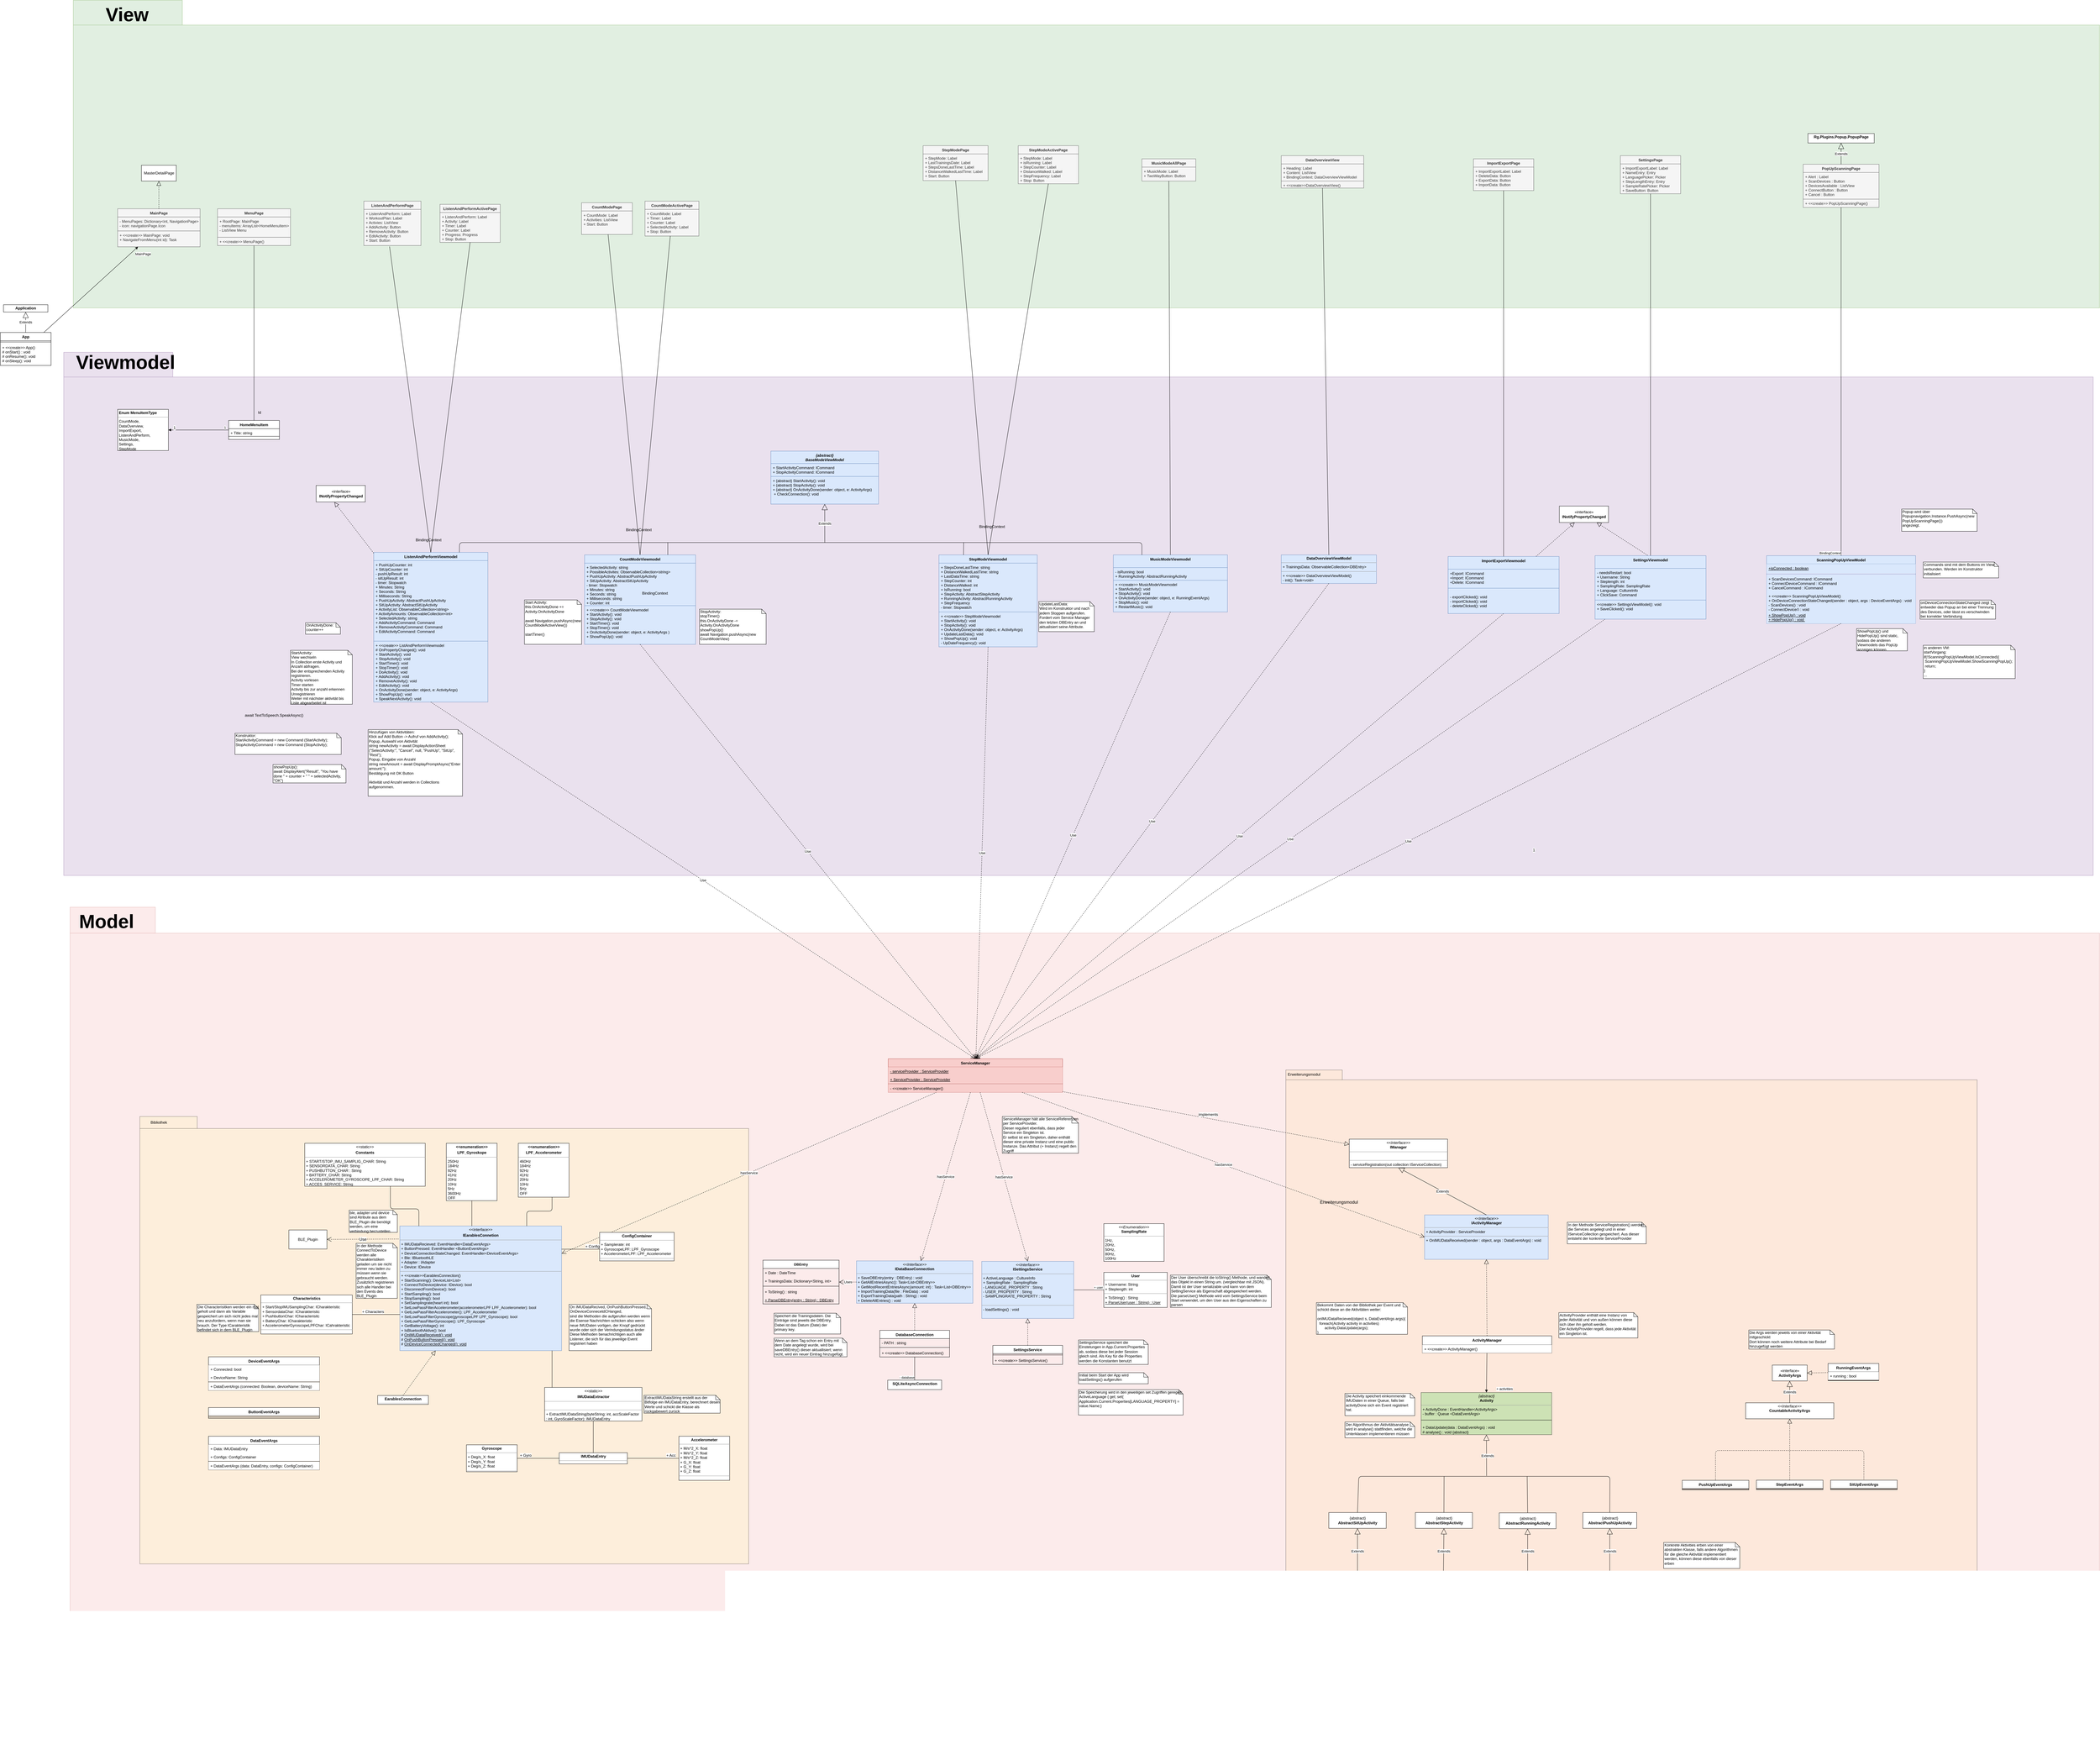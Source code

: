 <mxfile version="12.4.3" type="github" pages="1"><diagram id="adMyBay1lu6xidjCouD3" name="Model"><mxGraphModel dx="11719" dy="10269" grid="1" gridSize="10" guides="1" tooltips="1" connect="1" arrows="1" fold="1" page="1" pageScale="1" pageWidth="850" pageHeight="1100" math="0" shadow="0"><root><mxCell id="0"/><mxCell id="1" parent="0"/><mxCell id="42c7p0Jz0BTPsPOPCq5F-1" value="" style="shape=folder;fontStyle=1;spacingTop=10;tabWidth=344;tabHeight=78;tabPosition=left;html=1;fillColor=#d5e8d4;strokeColor=#82b366;opacity=70;" vertex="1" parent="1"><mxGeometry x="-3230" y="-3600" width="6390" height="970" as="geometry"/></mxCell><mxCell id="42c7p0Jz0BTPsPOPCq5F-2" value="" style="shape=folder;fontStyle=1;spacingTop=10;tabWidth=344;tabHeight=78;tabPosition=left;html=1;fillColor=#e1d5e7;strokeColor=#9673a6;opacity=70;" vertex="1" parent="1"><mxGeometry x="-3260" y="-2490" width="6400" height="1650" as="geometry"/></mxCell><mxCell id="42c7p0Jz0BTPsPOPCq5F-3" value="" style="shape=folder;fontStyle=1;spacingTop=10;tabWidth=214;tabHeight=82;tabPosition=left;html=1;strokeWidth=1;fillColor=#f8cecc;strokeColor=#b85450;opacity=40;" vertex="1" parent="1"><mxGeometry x="-3240" y="-740" width="6400" height="2688" as="geometry"/></mxCell><mxCell id="42c7p0Jz0BTPsPOPCq5F-4" value="Bibliothek" style="shape=folder;fontStyle=1;spacingTop=10;tabWidth=181;tabHeight=38;tabPosition=left;html=1;strokeColor=#000000;strokeWidth=1;fontSize=12;fillColor=#fff2cc;opacity=50;" vertex="1" parent="1"><mxGeometry x="-3020" y="-80" width="1920" height="1411" as="geometry"/></mxCell><mxCell id="42c7p0Jz0BTPsPOPCq5F-5" value="hasService" style="endArrow=open;endSize=12;dashed=1;html=1;" edge="1" parent="1" source="42c7p0Jz0BTPsPOPCq5F-54" target="42c7p0Jz0BTPsPOPCq5F-59"><mxGeometry width="160" relative="1" as="geometry"><mxPoint x="-579.77" y="94" as="sourcePoint"/><mxPoint x="-820" y="203" as="targetPoint"/></mxGeometry></mxCell><mxCell id="42c7p0Jz0BTPsPOPCq5F-6" value="" style="shape=folder;fontStyle=1;spacingTop=10;tabWidth=146;tabHeight=31;tabPosition=left;html=1;fillColor=#ffe6cc;strokeColor=#000000;opacity=50;" vertex="1" parent="1"><mxGeometry x="594" y="-226.5" width="2180" height="1780" as="geometry"/></mxCell><mxCell id="42c7p0Jz0BTPsPOPCq5F-7" value="&lt;p style=&quot;margin: 0px ; margin-top: 4px ; text-align: center&quot;&gt;&lt;i&gt;{abstract}&lt;/i&gt;&lt;br&gt;&lt;b&gt;Activity&lt;/b&gt;&lt;/p&gt;&lt;hr size=&quot;1&quot;&gt;&lt;p style=&quot;margin: 0px ; margin-left: 4px&quot;&gt;&lt;span&gt;+ ActivityDone : EventHandler&amp;lt;ActivityArgs&amp;gt;&lt;/span&gt;&lt;br&gt;&lt;/p&gt;&lt;p style=&quot;margin: 0px ; margin-left: 4px&quot;&gt;&lt;span&gt;- buffer : Queue &amp;lt;DataEventArgs&amp;gt;&amp;nbsp;&lt;/span&gt;&lt;/p&gt;&lt;p style=&quot;margin: 0px ; margin-left: 4px&quot;&gt;&lt;span&gt;&lt;br&gt;&lt;/span&gt;&lt;/p&gt;&lt;p style=&quot;margin: 0px ; margin-left: 4px&quot;&gt;&lt;span&gt;&lt;br&gt;&lt;/span&gt;&lt;/p&gt;&lt;p style=&quot;margin: 0px ; margin-left: 4px&quot;&gt;+ DataUpdate(data : DataEventArgs) : void&lt;/p&gt;&lt;p style=&quot;margin: 0px ; margin-left: 4px&quot;&gt;&lt;span&gt;# analyse() : void {abstract}&lt;/span&gt;&lt;br&gt;&lt;/p&gt;&lt;p style=&quot;margin: 0px ; margin-left: 4px&quot;&gt;&lt;br&gt;&lt;/p&gt;" style="verticalAlign=top;align=left;overflow=fill;fontSize=12;fontFamily=Helvetica;html=1;fillColor=#B9E0A5;strokeColor=#000000;opacity=70;" vertex="1" parent="1"><mxGeometry x="1020.5" y="790.5" width="412" height="133" as="geometry"/></mxCell><mxCell id="42c7p0Jz0BTPsPOPCq5F-8" value="RunningActivityThreshold" style="swimlane;fontStyle=1;align=center;verticalAlign=top;childLayout=stackLayout;horizontal=1;startSize=26;horizontalStack=0;resizeParent=1;resizeParentMax=0;resizeLast=0;collapsible=1;marginBottom=0;fillColor=#ffffff;" vertex="1" parent="1"><mxGeometry x="1231.5" y="1362" width="250" height="82" as="geometry"/></mxCell><mxCell id="42c7p0Jz0BTPsPOPCq5F-9" value="" style="line;strokeWidth=1;fillColor=#ffffff;align=left;verticalAlign=middle;spacingTop=-1;spacingLeft=3;spacingRight=3;rotatable=0;labelPosition=right;points=[];portConstraint=eastwest;" vertex="1" parent="42c7p0Jz0BTPsPOPCq5F-8"><mxGeometry y="26" width="250" height="4" as="geometry"/></mxCell><mxCell id="42c7p0Jz0BTPsPOPCq5F-10" value="+ &lt;&lt;create&gt;&gt; RunningActivityThreshold()" style="text;strokeColor=none;fillColor=#ffffff;align=left;verticalAlign=top;spacingLeft=4;spacingRight=4;overflow=hidden;rotatable=0;points=[[0,0.5],[1,0.5]];portConstraint=eastwest;" vertex="1" parent="42c7p0Jz0BTPsPOPCq5F-8"><mxGeometry y="30" width="250" height="26" as="geometry"/></mxCell><mxCell id="42c7p0Jz0BTPsPOPCq5F-11" value="- analyse() : void" style="text;strokeColor=none;fillColor=#ffffff;align=left;verticalAlign=top;spacingLeft=4;spacingRight=4;overflow=hidden;rotatable=0;points=[[0,0.5],[1,0.5]];portConstraint=eastwest;" vertex="1" parent="42c7p0Jz0BTPsPOPCq5F-8"><mxGeometry y="56" width="250" height="26" as="geometry"/></mxCell><mxCell id="42c7p0Jz0BTPsPOPCq5F-12" value="StepActivityThreshold" style="swimlane;fontStyle=1;align=center;verticalAlign=top;childLayout=stackLayout;horizontal=1;startSize=26;horizontalStack=0;resizeParent=1;resizeParentMax=0;resizeLast=0;collapsible=1;marginBottom=0;fillColor=#ffffff;" vertex="1" parent="1"><mxGeometry x="961.5" y="1362" width="259" height="82" as="geometry"/></mxCell><mxCell id="42c7p0Jz0BTPsPOPCq5F-13" value="" style="line;strokeWidth=1;fillColor=#ffffff;align=left;verticalAlign=middle;spacingTop=-1;spacingLeft=3;spacingRight=3;rotatable=0;labelPosition=right;points=[];portConstraint=eastwest;" vertex="1" parent="42c7p0Jz0BTPsPOPCq5F-12"><mxGeometry y="26" width="259" height="4" as="geometry"/></mxCell><mxCell id="42c7p0Jz0BTPsPOPCq5F-14" value="+ &lt;&lt;create&gt;&gt; StepActivityThreshold()" style="text;strokeColor=none;fillColor=#ffffff;align=left;verticalAlign=top;spacingLeft=4;spacingRight=4;overflow=hidden;rotatable=0;points=[[0,0.5],[1,0.5]];portConstraint=eastwest;" vertex="1" parent="42c7p0Jz0BTPsPOPCq5F-12"><mxGeometry y="30" width="259" height="26" as="geometry"/></mxCell><mxCell id="42c7p0Jz0BTPsPOPCq5F-15" value="- analyse() : void" style="text;strokeColor=none;fillColor=#ffffff;align=left;verticalAlign=top;spacingLeft=4;spacingRight=4;overflow=hidden;rotatable=0;points=[[0,0.5],[1,0.5]];portConstraint=eastwest;" vertex="1" parent="42c7p0Jz0BTPsPOPCq5F-12"><mxGeometry y="56" width="259" height="26" as="geometry"/></mxCell><mxCell id="42c7p0Jz0BTPsPOPCq5F-16" value="PushUpEventArgs" style="swimlane;fontStyle=1;align=center;verticalAlign=top;childLayout=stackLayout;horizontal=1;startSize=26;horizontalStack=0;resizeParent=1;resizeParentMax=0;resizeLast=0;collapsible=1;marginBottom=0;" vertex="1" parent="1"><mxGeometry x="1844.08" y="1067.5" width="210" height="30" as="geometry"><mxRectangle x="20" y="777" width="140" height="26" as="alternateBounds"/></mxGeometry></mxCell><mxCell id="42c7p0Jz0BTPsPOPCq5F-17" value="" style="line;strokeWidth=1;fillColor=none;align=left;verticalAlign=middle;spacingTop=-1;spacingLeft=3;spacingRight=3;rotatable=0;labelPosition=right;points=[];portConstraint=eastwest;" vertex="1" parent="42c7p0Jz0BTPsPOPCq5F-16"><mxGeometry y="26" width="210" height="4" as="geometry"/></mxCell><mxCell id="42c7p0Jz0BTPsPOPCq5F-18" value="SitUpEventArgs" style="swimlane;fontStyle=1;align=center;verticalAlign=top;childLayout=stackLayout;horizontal=1;startSize=26;horizontalStack=0;resizeParent=1;resizeParentMax=0;resizeLast=0;collapsible=1;marginBottom=0;" vertex="1" parent="1"><mxGeometry x="2311.92" y="1067" width="210" height="30" as="geometry"/></mxCell><mxCell id="42c7p0Jz0BTPsPOPCq5F-19" value="" style="line;strokeWidth=1;fillColor=none;align=left;verticalAlign=middle;spacingTop=-1;spacingLeft=3;spacingRight=3;rotatable=0;labelPosition=right;points=[];portConstraint=eastwest;" vertex="1" parent="42c7p0Jz0BTPsPOPCq5F-18"><mxGeometry y="26" width="210" height="4" as="geometry"/></mxCell><mxCell id="42c7p0Jz0BTPsPOPCq5F-20" value="RunningEventArgs" style="swimlane;fontStyle=1;align=center;verticalAlign=top;childLayout=stackLayout;horizontal=1;startSize=26;horizontalStack=0;resizeParent=1;resizeParentMax=0;resizeLast=0;collapsible=1;marginBottom=0;" vertex="1" parent="1"><mxGeometry x="2304" y="699" width="160" height="54" as="geometry"/></mxCell><mxCell id="42c7p0Jz0BTPsPOPCq5F-21" value="+ running : bool" style="text;strokeColor=none;fillColor=#ffffff;align=left;verticalAlign=top;spacingLeft=4;spacingRight=4;overflow=hidden;rotatable=0;points=[[0,0.5],[1,0.5]];portConstraint=eastwest;" vertex="1" parent="42c7p0Jz0BTPsPOPCq5F-20"><mxGeometry y="26" width="160" height="26" as="geometry"/></mxCell><mxCell id="42c7p0Jz0BTPsPOPCq5F-22" value="" style="line;strokeWidth=1;fillColor=none;align=left;verticalAlign=middle;spacingTop=-1;spacingLeft=3;spacingRight=3;rotatable=0;labelPosition=right;points=[];portConstraint=eastwest;" vertex="1" parent="42c7p0Jz0BTPsPOPCq5F-20"><mxGeometry y="52" width="160" height="2" as="geometry"/></mxCell><mxCell id="42c7p0Jz0BTPsPOPCq5F-23" value="«interface»&lt;br&gt;&lt;b&gt;ActivityArgs&lt;br&gt;&lt;/b&gt;" style="html=1;" vertex="1" parent="1"><mxGeometry x="2128" y="704" width="110" height="50" as="geometry"/></mxCell><mxCell id="42c7p0Jz0BTPsPOPCq5F-24" value="StepEventArgs" style="swimlane;fontStyle=1;align=center;verticalAlign=top;childLayout=stackLayout;horizontal=1;startSize=26;horizontalStack=0;resizeParent=1;resizeParentMax=0;resizeLast=0;collapsible=1;marginBottom=0;" vertex="1" parent="1"><mxGeometry x="2078" y="1067" width="210" height="30" as="geometry"/></mxCell><mxCell id="42c7p0Jz0BTPsPOPCq5F-25" value="" style="line;strokeWidth=1;fillColor=none;align=left;verticalAlign=middle;spacingTop=-1;spacingLeft=3;spacingRight=3;rotatable=0;labelPosition=right;points=[];portConstraint=eastwest;" vertex="1" parent="42c7p0Jz0BTPsPOPCq5F-24"><mxGeometry y="26" width="210" height="4" as="geometry"/></mxCell><mxCell id="42c7p0Jz0BTPsPOPCq5F-26" value="&lt;p style=&quot;margin: 0px ; margin-top: 4px ; text-align: center&quot;&gt;&lt;i&gt;&amp;lt;&amp;lt;Interface&amp;gt;&amp;gt;&lt;/i&gt;&lt;br&gt;&lt;b&gt;CountableActivityArgs&lt;/b&gt;&lt;/p&gt;&lt;p style=&quot;margin: 0px ; margin-left: 4px&quot;&gt;&lt;br&gt;&lt;/p&gt;" style="verticalAlign=top;align=left;overflow=fill;fontSize=12;fontFamily=Helvetica;html=1;" vertex="1" parent="1"><mxGeometry x="2044" y="823" width="278" height="50.5" as="geometry"/></mxCell><mxCell id="42c7p0Jz0BTPsPOPCq5F-27" value="Extends" style="endArrow=block;endSize=16;endFill=0;html=1;entryX=0.5;entryY=1;entryDx=0;entryDy=0;exitX=0.5;exitY=0;exitDx=0;exitDy=0;" edge="1" parent="1" source="42c7p0Jz0BTPsPOPCq5F-26" target="42c7p0Jz0BTPsPOPCq5F-23"><mxGeometry width="160" relative="1" as="geometry"><mxPoint x="2231.5" y="782.5" as="sourcePoint"/><mxPoint x="2391.5" y="782.5" as="targetPoint"/></mxGeometry></mxCell><mxCell id="42c7p0Jz0BTPsPOPCq5F-28" value="" style="endArrow=block;dashed=1;endFill=0;endSize=12;html=1;entryX=0.5;entryY=1;entryDx=0;entryDy=0;exitX=0.5;exitY=0;exitDx=0;exitDy=0;" edge="1" parent="1" source="42c7p0Jz0BTPsPOPCq5F-24" target="42c7p0Jz0BTPsPOPCq5F-26"><mxGeometry width="160" relative="1" as="geometry"><mxPoint x="2183" y="972.5" as="sourcePoint"/><mxPoint x="2601.5" y="932.5" as="targetPoint"/></mxGeometry></mxCell><mxCell id="42c7p0Jz0BTPsPOPCq5F-29" value="" style="endArrow=block;dashed=1;endFill=0;endSize=12;html=1;entryX=1;entryY=0.5;entryDx=0;entryDy=0;" edge="1" parent="1" source="42c7p0Jz0BTPsPOPCq5F-20" target="42c7p0Jz0BTPsPOPCq5F-23"><mxGeometry width="160" relative="1" as="geometry"><mxPoint x="2346.5" y="729" as="sourcePoint"/><mxPoint x="2648" y="731.5" as="targetPoint"/></mxGeometry></mxCell><mxCell id="42c7p0Jz0BTPsPOPCq5F-30" value="+ activities" style="endArrow=block;endFill=1;html=1;align=left;verticalAlign=top;entryX=0.5;entryY=0;entryDx=0;entryDy=0;" edge="1" parent="1" source="42c7p0Jz0BTPsPOPCq5F-79" target="42c7p0Jz0BTPsPOPCq5F-7"><mxGeometry x="0.607" y="29" relative="1" as="geometry"><mxPoint x="1345.5" y="736" as="sourcePoint"/><mxPoint x="1575.5" y="906" as="targetPoint"/><mxPoint as="offset"/></mxGeometry></mxCell><mxCell id="42c7p0Jz0BTPsPOPCq5F-31" value="{abstract}&lt;br&gt;&lt;b&gt;AbstractSitUpActivity&lt;/b&gt;" style="html=1;" vertex="1" parent="1"><mxGeometry x="729.5" y="1169" width="181" height="50" as="geometry"/></mxCell><mxCell id="42c7p0Jz0BTPsPOPCq5F-32" value="{abstract}&lt;br&gt;&lt;b&gt;AbstractPushUpActivity&lt;/b&gt;" style="html=1;" vertex="1" parent="1"><mxGeometry x="1530.5" y="1169" width="170" height="50" as="geometry"/></mxCell><mxCell id="42c7p0Jz0BTPsPOPCq5F-33" value="{abstract}&lt;br&gt;&lt;b&gt;AbstractRunningActivity&lt;/b&gt;" style="html=1;" vertex="1" parent="1"><mxGeometry x="1267" y="1170" width="179" height="50" as="geometry"/></mxCell><mxCell id="42c7p0Jz0BTPsPOPCq5F-34" value="{abstract}&lt;br&gt;&lt;b&gt;AbstractStepActivity&lt;/b&gt;" style="html=1;" vertex="1" parent="1"><mxGeometry x="1002.5" y="1169" width="180" height="50" as="geometry"/></mxCell><mxCell id="42c7p0Jz0BTPsPOPCq5F-35" value="Extends" style="endArrow=block;endSize=16;endFill=0;html=1;entryX=0.5;entryY=1;entryDx=0;entryDy=0;exitX=0.5;exitY=0;exitDx=0;exitDy=0;" edge="1" parent="1" source="42c7p0Jz0BTPsPOPCq5F-129" target="42c7p0Jz0BTPsPOPCq5F-31"><mxGeometry width="160" relative="1" as="geometry"><mxPoint x="736.5" y="1361" as="sourcePoint"/><mxPoint x="869" y="1232" as="targetPoint"/></mxGeometry></mxCell><mxCell id="42c7p0Jz0BTPsPOPCq5F-36" value="Extends" style="endArrow=block;endSize=16;endFill=0;html=1;exitX=0.5;exitY=0;exitDx=0;exitDy=0;entryX=0.5;entryY=1;entryDx=0;entryDy=0;" edge="1" parent="1" source="42c7p0Jz0BTPsPOPCq5F-12" target="42c7p0Jz0BTPsPOPCq5F-34"><mxGeometry width="160" relative="1" as="geometry"><mxPoint x="1045" y="1161" as="sourcePoint"/><mxPoint x="1253" y="1095.5" as="targetPoint"/></mxGeometry></mxCell><mxCell id="42c7p0Jz0BTPsPOPCq5F-37" value="Extends" style="endArrow=block;endSize=16;endFill=0;html=1;exitX=0.5;exitY=0;exitDx=0;exitDy=0;entryX=0.5;entryY=1;entryDx=0;entryDy=0;" edge="1" parent="1" source="42c7p0Jz0BTPsPOPCq5F-8" target="42c7p0Jz0BTPsPOPCq5F-33"><mxGeometry width="160" relative="1" as="geometry"><mxPoint x="1069" y="1279" as="sourcePoint"/><mxPoint x="1172" y="1062" as="targetPoint"/></mxGeometry></mxCell><mxCell id="42c7p0Jz0BTPsPOPCq5F-38" value="Extends" style="endArrow=block;endSize=16;endFill=0;html=1;entryX=0.5;entryY=1;entryDx=0;entryDy=0;exitX=0.5;exitY=0;exitDx=0;exitDy=0;" edge="1" parent="1" source="42c7p0Jz0BTPsPOPCq5F-125" target="42c7p0Jz0BTPsPOPCq5F-32"><mxGeometry width="160" relative="1" as="geometry"><mxPoint x="1450.5" y="1294" as="sourcePoint"/><mxPoint x="1172" y="1062" as="targetPoint"/></mxGeometry></mxCell><mxCell id="42c7p0Jz0BTPsPOPCq5F-39" value="Extends" style="endArrow=block;endSize=16;endFill=0;html=1;entryX=0.5;entryY=1;entryDx=0;entryDy=0;" edge="1" parent="1" target="42c7p0Jz0BTPsPOPCq5F-7"><mxGeometry x="-0.024" y="-3" width="160" relative="1" as="geometry"><mxPoint x="1227" y="1053.5" as="sourcePoint"/><mxPoint x="968" y="1040.5" as="targetPoint"/><mxPoint as="offset"/></mxGeometry></mxCell><mxCell id="42c7p0Jz0BTPsPOPCq5F-40" value="&lt;p style=&quot;margin: 0px ; margin-top: 4px ; text-align: center&quot;&gt;&lt;i&gt;&amp;lt;&amp;lt;Interface&amp;gt;&amp;gt;&lt;/i&gt;&lt;br&gt;&lt;b&gt;IDataBaseConnection&lt;/b&gt;&lt;/p&gt;&lt;hr size=&quot;1&quot;&gt;&lt;p style=&quot;margin: 0px ; margin-left: 4px&quot;&gt;&lt;span&gt;+ SaveDBEntry(entry : DBEntry) : void&lt;/span&gt;&lt;br&gt;&lt;/p&gt;&lt;p style=&quot;margin: 0px ; margin-left: 4px&quot;&gt;+ GetAllEntriesAsync(): Task&amp;lt;List&amp;lt;DBEntry&amp;gt;&amp;gt;&lt;/p&gt;&lt;p style=&quot;margin: 0px ; margin-left: 4px&quot;&gt;+ GetMostRecentEntriesAsync(amount: int) : Task&amp;lt;List&amp;lt;DBEntry&amp;gt;&amp;gt;&lt;/p&gt;&lt;p style=&quot;margin: 0px ; margin-left: 4px&quot;&gt;+ ImportTrainingData(file : FileData) : void&lt;/p&gt;&lt;p style=&quot;margin: 0px ; margin-left: 4px&quot;&gt;+ ExportTrainingData(path : String) : void&lt;/p&gt;&lt;p style=&quot;margin: 0px ; margin-left: 4px&quot;&gt;+ DeleteAllEntries() : void&lt;/p&gt;&lt;p style=&quot;margin: 0px ; margin-left: 4px&quot;&gt;&lt;span style=&quot;color: rgba(0 , 0 , 0 , 0) ; font-family: monospace ; font-size: 0px&quot;&gt;3CmxGraphModel%3E%3Croot%3E%3CmxCell%20id%3D%220%22%2F%3E%3CmxCell%20id%3D%221%22%20parent%3D%220%22%2F%3E%3CmxCell%20id%3D%222%22%20value%3D%22%2B%20getEntriesAsync()%3A%20Task%26lt%3BList%26lt%3BDBEntry%26gt%3B%26gt%3B%22%20style%3D%22text%3BstrokeColor%3Dnone%3BfillColor%3Dnone%3Balign%3Dleft%3BverticalAlign%3Dtop%3BspacingLeft%3D4%3BspacingRight%3D4%3Boverflow%3Dhidden%3Brotatable%3D0%3Bpoints%3D%5B%5B0%2C0.5%5D%2C%5B1%2C0.5%5D%5D%3BportConstraint%3Deastwest%3B%22%20vertex%3D%221%22%20parent%3D%221%22%3E%3CmxGeometry%20x%3D%221080%22%20y%3D%22493%22%20width%3D%22250%22%20height%3D%2226%22%20as%3D%22geometry%22%2F%3E%3C%2FmxCell%3E%3C%2Froot%3E%3C%2FmxGraphModel%3E&lt;/span&gt;&lt;/p&gt;&lt;span style=&quot;color: rgba(0 , 0 , 0 , 0) ; font-family: monospace ; font-size: 0px&quot;&gt;%3CmxGraphModel%3E%3Croot%3E%3CmxCell%20id%3D%220%22%2F%3E%3CmxCell%20id%3D%221%22%20parent%3D%220%22%2F%3E%3CmxCell%20id%3D%222%22%20value%3D%22%2B%20getEntriesAsync()%3A%20Task%26lt%3BList%26lt%3BDBEntry%26gt%3B%26gt%3B%22%20style%3D%22text%3BstrokeColor%3Dnone%3BfillColor%3Dnone%3Balign%3Dleft%3BverticalAlign%3Dtop%3BspacingLeft%3D4%3BspacingRight%3D4%3Boverflow%3Dhidden%3Brotatable%3D0%3Bpoints%3D%5B%5B0%2C0.5%5D%2C%5B1%2C0.5%5D%5D%3BportConstraint%3Deastwest%3B%22%20vertex%3D%221%22%20parent%3D%221%22%3E%3CmxGeometry%20x%3D%221080%22%20y%3D%22493%22%20width%3D%22250%22%20height%3D%2226%22%20as%3D%22geometry%22%2F%3E%3C%2FmxCell%3E%3C%2Froot%3E%3C%2FmxGraphModel%3E&lt;/span&gt;&lt;span style=&quot;color: rgba(0 , 0 , 0 , 0) ; font-family: monospace ; font-size: 0px&quot;&gt;%3CmxGraphModel%3E%3Croot%3E%3CmxCell%20id%3D%220%22%2F%3E%3CmxCell%20id%3D%221%22%20parent%3D%220%22%2F%3E%3CmxCell%20id%3D%222%22%20value%3D%22%2B%20getEntriesAsync()%3A%20Task%26lt%3BList%26lt%3BDBEntry%26gt%3B%26gt%3B%22%20style%3D%22text%3BstrokeColor%3Dnone%3BfillColor%3Dnone%3Balign%3Dleft%3BverticalAlign%3Dtop%3BspacingLeft%3D4%3BspacingRight%3D4%3Boverflow%3Dhidden%3Brotatable%3D0%3Bpoints%3D%5B%5B0%2C0.5%5D%2C%5B1%2C0.5%5D%5D%3BportConstraint%3Deastwest%3B%22%20vertex%3D%221%22%20parent%3D%221%22%3E%3CmxGeometry%20x%3D%221080%22%20y%3D%22493%22%20width%3D%22250%22%20height%3D%2226%22%20as%3D%22geometry%22%2F%3E%3C%2FmxCell%3E%3C%2Froot%3E%3C%2FmxGraphModel%3E&lt;/span&gt;" style="verticalAlign=top;align=left;overflow=fill;fontSize=12;fontFamily=Helvetica;html=1;fillColor=#dae8fc;strokeColor=#6c8ebf;" vertex="1" parent="1"><mxGeometry x="-760" y="375.5" width="367" height="133.5" as="geometry"/></mxCell><mxCell id="42c7p0Jz0BTPsPOPCq5F-41" value="&lt;p style=&quot;margin: 0px ; margin-top: 4px ; text-align: center&quot;&gt;&lt;b&gt;SQLiteAsyncConnection&lt;/b&gt;&lt;/p&gt;" style="verticalAlign=top;align=left;overflow=fill;fontSize=12;fontFamily=Helvetica;html=1;" vertex="1" parent="1"><mxGeometry x="-661.5" y="751.5" width="170" height="30" as="geometry"/></mxCell><mxCell id="42c7p0Jz0BTPsPOPCq5F-42" value="" style="endArrow=block;dashed=1;endFill=0;endSize=12;html=1;" edge="1" parent="1" source="42c7p0Jz0BTPsPOPCq5F-43" target="42c7p0Jz0BTPsPOPCq5F-40"><mxGeometry width="160" relative="1" as="geometry"><mxPoint x="-273.5" y="453.5" as="sourcePoint"/><mxPoint x="-233.5" y="478.5" as="targetPoint"/></mxGeometry></mxCell><mxCell id="42c7p0Jz0BTPsPOPCq5F-43" value="DatabaseConnection" style="swimlane;fontStyle=1;align=center;verticalAlign=top;childLayout=stackLayout;horizontal=1;startSize=26;horizontalStack=0;resizeParent=1;resizeParentMax=0;resizeLast=0;collapsible=1;marginBottom=0;" vertex="1" parent="1"><mxGeometry x="-686.5" y="594.5" width="220" height="84" as="geometry"/></mxCell><mxCell id="42c7p0Jz0BTPsPOPCq5F-44" value="- PATH : string" style="text;strokeColor=none;fillColor=none;align=left;verticalAlign=top;spacingLeft=4;spacingRight=4;overflow=hidden;rotatable=0;points=[[0,0.5],[1,0.5]];portConstraint=eastwest;" vertex="1" parent="42c7p0Jz0BTPsPOPCq5F-43"><mxGeometry y="26" width="220" height="24" as="geometry"/></mxCell><mxCell id="42c7p0Jz0BTPsPOPCq5F-45" value="" style="line;strokeWidth=1;fillColor=none;align=left;verticalAlign=middle;spacingTop=-1;spacingLeft=3;spacingRight=3;rotatable=0;labelPosition=right;points=[];portConstraint=eastwest;" vertex="1" parent="42c7p0Jz0BTPsPOPCq5F-43"><mxGeometry y="50" width="220" height="8" as="geometry"/></mxCell><mxCell id="42c7p0Jz0BTPsPOPCq5F-46" value="+ &lt;&lt;create&gt;&gt; DatabaseConnection() " style="text;strokeColor=none;fillColor=none;align=left;verticalAlign=top;spacingLeft=4;spacingRight=4;overflow=hidden;rotatable=0;points=[[0,0.5],[1,0.5]];portConstraint=eastwest;" vertex="1" parent="42c7p0Jz0BTPsPOPCq5F-43"><mxGeometry y="58" width="220" height="26" as="geometry"/></mxCell><mxCell id="42c7p0Jz0BTPsPOPCq5F-47" value="DBEntry" style="swimlane;fontStyle=1;align=center;verticalAlign=top;childLayout=stackLayout;horizontal=1;startSize=26;horizontalStack=0;resizeParent=1;resizeParentMax=0;resizeLast=0;collapsible=1;marginBottom=0;fontSize=11;" vertex="1" parent="1"><mxGeometry x="-1055" y="373.25" width="240" height="138" as="geometry"/></mxCell><mxCell id="42c7p0Jz0BTPsPOPCq5F-48" value="+ Date : DateTime" style="text;strokeColor=none;fillColor=none;align=left;verticalAlign=top;spacingLeft=4;spacingRight=4;overflow=hidden;rotatable=0;points=[[0,0.5],[1,0.5]];portConstraint=eastwest;" vertex="1" parent="42c7p0Jz0BTPsPOPCq5F-47"><mxGeometry y="26" width="240" height="26" as="geometry"/></mxCell><mxCell id="42c7p0Jz0BTPsPOPCq5F-49" value="+ TrainingsData: Dictionary&lt;String, int&gt;" style="text;strokeColor=none;fillColor=none;align=left;verticalAlign=top;spacingLeft=4;spacingRight=4;overflow=hidden;rotatable=0;points=[[0,0.5],[1,0.5]];portConstraint=eastwest;" vertex="1" parent="42c7p0Jz0BTPsPOPCq5F-47"><mxGeometry y="52" width="240" height="26" as="geometry"/></mxCell><mxCell id="42c7p0Jz0BTPsPOPCq5F-50" value="" style="line;strokeWidth=1;fillColor=none;align=left;verticalAlign=middle;spacingTop=-1;spacingLeft=3;spacingRight=3;rotatable=0;labelPosition=right;points=[];portConstraint=eastwest;" vertex="1" parent="42c7p0Jz0BTPsPOPCq5F-47"><mxGeometry y="78" width="240" height="8" as="geometry"/></mxCell><mxCell id="42c7p0Jz0BTPsPOPCq5F-51" value="+ ToString() : string" style="text;strokeColor=none;fillColor=none;align=left;verticalAlign=top;spacingLeft=4;spacingRight=4;overflow=hidden;rotatable=0;points=[[0,0.5],[1,0.5]];portConstraint=eastwest;" vertex="1" parent="42c7p0Jz0BTPsPOPCq5F-47"><mxGeometry y="86" width="240" height="26" as="geometry"/></mxCell><mxCell id="42c7p0Jz0BTPsPOPCq5F-52" value="+ ParseDBEntry(entry : String) : DBEntry" style="text;strokeColor=none;fillColor=none;align=left;verticalAlign=top;spacingLeft=4;spacingRight=4;overflow=hidden;rotatable=0;points=[[0,0.5],[1,0.5]];portConstraint=eastwest;fontStyle=4" vertex="1" parent="42c7p0Jz0BTPsPOPCq5F-47"><mxGeometry y="112" width="240" height="26" as="geometry"/></mxCell><mxCell id="42c7p0Jz0BTPsPOPCq5F-53" value="" style="line;strokeWidth=1;fillColor=none;align=left;verticalAlign=middle;spacingTop=-1;spacingLeft=3;spacingRight=3;rotatable=0;labelPosition=right;points=[];portConstraint=eastwest;fontSize=11;" vertex="1" parent="1"><mxGeometry x="1020.5" y="873.5" width="412" height="8" as="geometry"/></mxCell><mxCell id="42c7p0Jz0BTPsPOPCq5F-54" value="ServiceManager" style="swimlane;fontStyle=1;align=center;verticalAlign=top;childLayout=stackLayout;horizontal=1;startSize=26;horizontalStack=0;resizeParent=1;resizeParentMax=0;resizeLast=0;collapsible=1;marginBottom=0;strokeWidth=1;fontSize=12;fillColor=#f8cecc;strokeColor=#b85450;" vertex="1" parent="1"><mxGeometry x="-660" y="-262" width="550" height="106" as="geometry"><mxRectangle x="-687" y="350" width="120" height="26" as="alternateBounds"/></mxGeometry></mxCell><mxCell id="42c7p0Jz0BTPsPOPCq5F-55" value="- serviceProvider : ServiceProvider" style="text;strokeColor=none;fillColor=#f8cecc;align=left;verticalAlign=top;spacingLeft=4;spacingRight=4;overflow=hidden;rotatable=0;points=[[0,0.5],[1,0.5]];portConstraint=eastwest;fontStyle=4" vertex="1" parent="42c7p0Jz0BTPsPOPCq5F-54"><mxGeometry y="26" width="550" height="26" as="geometry"/></mxCell><mxCell id="42c7p0Jz0BTPsPOPCq5F-56" value="+ ServiceProvider : ServiceProvider" style="text;strokeColor=none;fillColor=#f8cecc;align=left;verticalAlign=top;spacingLeft=4;spacingRight=4;overflow=hidden;rotatable=0;points=[[0,0.5],[1,0.5]];portConstraint=eastwest;fontStyle=4" vertex="1" parent="42c7p0Jz0BTPsPOPCq5F-54"><mxGeometry y="52" width="550" height="26" as="geometry"/></mxCell><mxCell id="42c7p0Jz0BTPsPOPCq5F-57" value="" style="line;strokeWidth=1;align=left;verticalAlign=middle;spacingTop=-1;spacingLeft=3;spacingRight=3;rotatable=0;labelPosition=right;points=[];portConstraint=eastwest;fillColor=#f8cecc;strokeColor=#b85450;" vertex="1" parent="42c7p0Jz0BTPsPOPCq5F-54"><mxGeometry y="78" width="550" height="2" as="geometry"/></mxCell><mxCell id="42c7p0Jz0BTPsPOPCq5F-58" value="- &lt;&lt;create&gt;&gt; ServiceManager()" style="text;strokeColor=none;fillColor=#f8cecc;align=left;verticalAlign=top;spacingLeft=4;spacingRight=4;overflow=hidden;rotatable=0;points=[[0,0.5],[1,0.5]];portConstraint=eastwest;" vertex="1" parent="42c7p0Jz0BTPsPOPCq5F-54"><mxGeometry y="80" width="550" height="26" as="geometry"/></mxCell><mxCell id="42c7p0Jz0BTPsPOPCq5F-59" value="&lt;p style=&quot;margin: 0px ; margin-top: 4px ; text-align: center&quot;&gt;&amp;lt;&amp;lt;interface&amp;gt;&amp;gt;&lt;b&gt;&lt;br&gt;&lt;/b&gt;&lt;/p&gt;&lt;p style=&quot;margin: 0px ; margin-top: 4px ; text-align: center&quot;&gt;&lt;b&gt;IEarablesConnetion&lt;/b&gt;&lt;/p&gt;&lt;hr size=&quot;1&quot;&gt;&lt;p style=&quot;margin: 0px ; margin-left: 4px&quot;&gt;&lt;span&gt;+ IMUDataRecieved: EventHandler&amp;lt;DataEventArgs&amp;gt;&lt;/span&gt;&lt;br&gt;&lt;/p&gt;&lt;p style=&quot;margin: 0px 0px 0px 4px&quot;&gt;+ ButtonPressed: EventHandler &amp;lt;ButtonEventArgs&amp;gt;&lt;/p&gt;&lt;p style=&quot;margin: 0px 0px 0px 4px&quot;&gt;+ DeviceConnectionStateChanged: EventHandler&amp;lt;DeviceEventArgs&amp;gt;&lt;/p&gt;&lt;p style=&quot;margin: 0px 0px 0px 4px&quot;&gt;+ Ble: IBluetoothLE&lt;/p&gt;&lt;p style=&quot;margin: 0px 0px 0px 4px&quot;&gt;+ Adapter : IAdapter&lt;/p&gt;&lt;p style=&quot;margin: 0px 0px 0px 4px&quot;&gt;+ Device: IDevice&lt;/p&gt;&lt;hr size=&quot;1&quot;&gt;&lt;p style=&quot;margin: 0px 0px 0px 4px&quot;&gt;+ &amp;lt;&amp;lt;create&amp;gt;&amp;gt;EarablesConnection()&lt;/p&gt;&lt;p style=&quot;margin: 0px 0px 0px 4px&quot;&gt;+ StartScanning(): DeviceList&amp;lt;List&amp;gt;&lt;/p&gt;&lt;p style=&quot;margin: 0px 0px 0px 4px&quot;&gt;+ ConnectToDevice(device: IDevice): bool&lt;/p&gt;&lt;p style=&quot;margin: 0px 0px 0px 4px&quot;&gt;+ DisconnectFromDevice(): bool&lt;/p&gt;&lt;p style=&quot;margin: 0px ; margin-left: 4px&quot;&gt;+ StartSampling(): bool&lt;/p&gt;&lt;p style=&quot;margin: 0px ; margin-left: 4px&quot;&gt;+ StopSampling(): bool&lt;/p&gt;&lt;p style=&quot;margin: 0px ; margin-left: 4px&quot;&gt;+ SetSamplingrate(heart int): bool&lt;/p&gt;&lt;p style=&quot;margin: 0px ; margin-left: 4px&quot;&gt;+ SetLowPassFilterAccelerometer(accelerometerLPF LPF_Accelerometer): bool&lt;/p&gt;&lt;p style=&quot;margin: 0px ; margin-left: 4px&quot;&gt;+ GetLowPassFilterAccelerometer(): LPF_Accelerometer&lt;br&gt;&lt;/p&gt;&lt;p style=&quot;margin: 0px ; margin-left: 4px&quot;&gt;+ SetLowPassFilterGyroscope(gyroscopeLPF LPF_Gyroscope): bool&lt;br&gt;&lt;/p&gt;&lt;p style=&quot;margin: 0px ; margin-left: 4px&quot;&gt;+ GetLowPassFilterGyroscope(): LPF_Gyroscope&lt;br&gt;&lt;/p&gt;&lt;p style=&quot;margin: 0px ; margin-left: 4px&quot;&gt;+ GetBatteryVoltage(): int&lt;/p&gt;&lt;p style=&quot;margin: 0px ; margin-left: 4px&quot;&gt;+ IsBluetoothAktive(): bool&lt;/p&gt;&lt;p style=&quot;margin: 0px ; margin-left: 4px&quot;&gt;# &lt;u&gt;OnIMUDataReceived(): void&lt;/u&gt;&lt;/p&gt;&lt;p style=&quot;margin: 0px ; margin-left: 4px&quot;&gt;# &lt;u&gt;OnPushButtonPressed(): void&lt;/u&gt;&lt;/p&gt;&lt;p style=&quot;margin: 0px ; margin-left: 4px&quot;&gt;# &lt;u&gt;OnDeviceConnectedChanged(): void&lt;/u&gt;&lt;/p&gt;&lt;p style=&quot;margin: 0px ; margin-left: 4px&quot;&gt;&lt;br&gt;&lt;/p&gt;&lt;p style=&quot;margin: 0px ; margin-left: 4px&quot;&gt;&amp;nbsp;&lt;/p&gt;" style="verticalAlign=top;align=left;overflow=fill;fontSize=12;fontFamily=Helvetica;html=1;rounded=0;shadow=0;comic=0;labelBackgroundColor=none;strokeWidth=1;fillColor=#dae8fc;strokeColor=#6c8ebf;" vertex="1" parent="1"><mxGeometry x="-2200" y="265.5" width="510" height="393" as="geometry"/></mxCell><mxCell id="42c7p0Jz0BTPsPOPCq5F-60" value="&lt;p style=&quot;margin: 0px ; margin-top: 4px ; text-align: center&quot;&gt;&amp;lt;&amp;lt;static&amp;gt;&amp;gt;&lt;/p&gt;&lt;p style=&quot;margin: 0px ; margin-top: 4px ; text-align: center&quot;&gt;&lt;b&gt;Constants&lt;/b&gt;&lt;/p&gt;&lt;hr size=&quot;1&quot;&gt;&lt;p style=&quot;margin: 0px ; margin-left: 4px&quot;&gt;+ START/STOP_IMU_SAMPLIG_CHAR: String&lt;/p&gt;&lt;p style=&quot;margin: 0px ; margin-left: 4px&quot;&gt;+ SENSORDATA_CHAR: String&lt;/p&gt;&lt;p style=&quot;margin: 0px ; margin-left: 4px&quot;&gt;+ PUSHBUTTON_CHAR : String&lt;/p&gt;&lt;p style=&quot;margin: 0px ; margin-left: 4px&quot;&gt;+ BATTERY_CHAR: String&lt;br&gt;&lt;/p&gt;&lt;p style=&quot;margin: 0px ; margin-left: 4px&quot;&gt;+ ACCELEROMETER_GYROSCOPE_LPF_CHAR: String&lt;/p&gt;&lt;p style=&quot;margin: 0px ; margin-left: 4px&quot;&gt;+ ACCES_SERVICE: String&lt;/p&gt;&lt;p style=&quot;margin: 0px ; margin-left: 4px&quot;&gt;&lt;br&gt;&lt;/p&gt;&lt;hr size=&quot;1&quot;&gt;&lt;p style=&quot;margin: 0px ; margin-left: 4px&quot;&gt;&lt;br&gt;&lt;/p&gt;" style="verticalAlign=top;align=left;overflow=fill;fontSize=12;fontFamily=Helvetica;html=1;rounded=0;shadow=0;comic=0;labelBackgroundColor=none;strokeWidth=1" vertex="1" parent="1"><mxGeometry x="-2500" y="4.5" width="380" height="135.5" as="geometry"/></mxCell><mxCell id="42c7p0Jz0BTPsPOPCq5F-61" value="&lt;p style=&quot;margin: 0px ; margin-top: 4px ; text-align: center&quot;&gt;&lt;b&gt;IMUDataEntry&lt;/b&gt;&lt;/p&gt;&lt;hr size=&quot;1&quot;&gt;&lt;p style=&quot;margin: 0px ; margin-left: 4px&quot;&gt;&lt;br&gt;&lt;/p&gt;&lt;br&gt;&lt;hr size=&quot;1&quot;&gt;&lt;p style=&quot;margin: 0px ; margin-left: 4px&quot;&gt;&lt;br&gt;&lt;/p&gt;" style="verticalAlign=top;align=left;overflow=fill;fontSize=12;fontFamily=Helvetica;html=1;rounded=0;shadow=0;comic=0;labelBackgroundColor=none;strokeWidth=1" vertex="1" parent="1"><mxGeometry x="-1697.5" y="980.5" width="215" height="35" as="geometry"/></mxCell><mxCell id="42c7p0Jz0BTPsPOPCq5F-62" value="&lt;p style=&quot;margin: 0px ; margin-top: 4px ; text-align: center&quot;&gt;&lt;b&gt;ConfigContainer&lt;/b&gt;&lt;/p&gt;&lt;hr size=&quot;1&quot;&gt;&lt;p style=&quot;margin: 0px ; margin-left: 4px&quot;&gt;+ Samplerate: int&lt;/p&gt;&lt;p style=&quot;margin: 0px 0px 0px 4px&quot;&gt;+ GyroscopeLPF: LPF_Gyroscope&lt;/p&gt;&lt;p style=&quot;margin: 0px 0px 0px 4px&quot;&gt;+ AccelerometerLPF: LPF_Accelerometer&lt;/p&gt;&lt;hr size=&quot;1&quot;&gt;&lt;p style=&quot;margin: 0px ; margin-left: 4px&quot;&gt;&lt;br&gt;&lt;/p&gt;" style="verticalAlign=top;align=left;overflow=fill;fontSize=12;fontFamily=Helvetica;html=1;rounded=0;shadow=0;comic=0;labelBackgroundColor=none;strokeWidth=1" vertex="1" parent="1"><mxGeometry x="-1570" y="285.5" width="235" height="90" as="geometry"/></mxCell><mxCell id="42c7p0Jz0BTPsPOPCq5F-63" value="BLE_Plugin" style="rounded=0;whiteSpace=wrap;html=1;" vertex="1" parent="1"><mxGeometry x="-2550" y="278" width="120" height="60" as="geometry"/></mxCell><mxCell id="42c7p0Jz0BTPsPOPCq5F-64" value="Bibliothek" style="text;html=1;strokeColor=none;fillColor=none;align=center;verticalAlign=middle;whiteSpace=wrap;rounded=0;" vertex="1" parent="1"><mxGeometry x="-3050" y="-80" width="180" height="38" as="geometry"/></mxCell><mxCell id="42c7p0Jz0BTPsPOPCq5F-65" value="&lt;p style=&quot;margin: 0px ; margin-top: 4px ; text-align: center&quot;&gt;&lt;i&gt;&amp;lt;&amp;lt;Interface&amp;gt;&amp;gt;&lt;/i&gt;&lt;br&gt;&lt;b&gt;IManager&lt;/b&gt;&lt;/p&gt;&lt;hr size=&quot;1&quot;&gt;&lt;p style=&quot;margin: 0px ; margin-left: 4px&quot;&gt;&lt;br&gt;&lt;/p&gt;&lt;hr size=&quot;1&quot;&gt;&lt;p style=&quot;margin: 0px ; margin-left: 4px&quot;&gt;- serviceRegistration&lt;span&gt;(out collection IServiceCollection)&lt;/span&gt;&lt;/p&gt;" style="verticalAlign=top;align=left;overflow=fill;fontSize=12;fontFamily=Helvetica;html=1;" vertex="1" parent="1"><mxGeometry x="794" y="-8.5" width="310" height="90" as="geometry"/></mxCell><mxCell id="42c7p0Jz0BTPsPOPCq5F-66" value="" style="endArrow=block;dashed=1;endFill=0;endSize=12;html=1;" edge="1" parent="1" source="42c7p0Jz0BTPsPOPCq5F-54" target="42c7p0Jz0BTPsPOPCq5F-65"><mxGeometry width="160" relative="1" as="geometry"><mxPoint x="-140" y="488" as="sourcePoint"/><mxPoint x="-110" y="528" as="targetPoint"/></mxGeometry></mxCell><mxCell id="42c7p0Jz0BTPsPOPCq5F-67" value="implements" style="text;html=1;align=center;verticalAlign=middle;resizable=0;points=[];;labelBackgroundColor=#ffffff;" vertex="1" connectable="0" parent="42c7p0Jz0BTPsPOPCq5F-66"><mxGeometry x="0.203" y="3" relative="1" as="geometry"><mxPoint x="-85.43" y="-25.02" as="offset"/></mxGeometry></mxCell><mxCell id="42c7p0Jz0BTPsPOPCq5F-68" value="&lt;p style=&quot;margin: 0px ; margin-top: 4px ; text-align: center&quot;&gt;&lt;b&gt;Gyroscope&lt;/b&gt;&lt;/p&gt;&lt;hr size=&quot;1&quot;&gt;&lt;p style=&quot;margin: 0px 0px 0px 4px&quot;&gt;+ Deg/s_X: float&lt;/p&gt;&lt;p style=&quot;margin: 0px 0px 0px 4px&quot;&gt;+ Deg/s_Y: float&lt;br&gt;&lt;/p&gt;&lt;p style=&quot;margin: 0px 0px 0px 4px&quot;&gt;+ Deg/s_Z: float&lt;br&gt;&lt;/p&gt;&lt;hr size=&quot;1&quot;&gt;&lt;p style=&quot;margin: 0px ; margin-left: 4px&quot;&gt;&lt;br&gt;&lt;/p&gt;" style="verticalAlign=top;align=left;overflow=fill;fontSize=12;fontFamily=Helvetica;html=1;" vertex="1" parent="1"><mxGeometry x="-1990" y="955.5" width="160" height="85" as="geometry"/></mxCell><mxCell id="42c7p0Jz0BTPsPOPCq5F-69" value="&lt;p style=&quot;margin: 0px ; margin-top: 4px ; text-align: center&quot;&gt;&lt;b&gt;Accelerometer&lt;/b&gt;&lt;/p&gt;&lt;hr size=&quot;1&quot;&gt;&lt;p style=&quot;margin: 0px 0px 0px 4px&quot;&gt;+ M/s^2_X: float&lt;br&gt;&lt;/p&gt;&lt;p style=&quot;margin: 0px 0px 0px 4px&quot;&gt;+ M/s^2_Y: float&lt;br&gt;&lt;/p&gt;&lt;p style=&quot;margin: 0px 0px 0px 4px&quot;&gt;+ M/s^2_Z: float&lt;br&gt;&lt;/p&gt;&lt;p style=&quot;margin: 0px 0px 0px 4px&quot;&gt;+ G_X: float&lt;/p&gt;&lt;p style=&quot;margin: 0px 0px 0px 4px&quot;&gt;+ G_Y: float&lt;br&gt;&lt;/p&gt;&lt;p style=&quot;margin: 0px 0px 0px 4px&quot;&gt;+ G_Z: float&lt;br&gt;&lt;/p&gt;&lt;hr size=&quot;1&quot;&gt;&lt;p style=&quot;margin: 0px ; margin-left: 4px&quot;&gt;&lt;br&gt;&lt;/p&gt;" style="verticalAlign=top;align=left;overflow=fill;fontSize=12;fontFamily=Helvetica;html=1;" vertex="1" parent="1"><mxGeometry x="-1320" y="928.5" width="160" height="139" as="geometry"/></mxCell><mxCell id="42c7p0Jz0BTPsPOPCq5F-70" value="&lt;p style=&quot;margin: 0px ; margin-top: 4px ; text-align: center&quot;&gt;&amp;lt;&amp;lt;static&amp;gt;&amp;gt;&lt;b&gt;&lt;br&gt;&lt;/b&gt;&lt;/p&gt;&lt;p style=&quot;margin: 0px ; margin-top: 4px ; text-align: center&quot;&gt;&lt;b&gt;IMUDataExtractor&lt;/b&gt;&lt;/p&gt;&lt;hr size=&quot;1&quot;&gt;&lt;p style=&quot;margin: 0px ; margin-left: 4px&quot;&gt;&lt;br&gt;&lt;/p&gt;&lt;hr size=&quot;1&quot;&gt;&lt;p style=&quot;margin: 0px ; margin-left: 4px&quot;&gt;+ ExtractIMUDataString(byteString: int, accScaleFactor&lt;/p&gt;&lt;p style=&quot;margin: 0px ; margin-left: 4px&quot;&gt;: int, GyroScaleFactor): IMUDataEntry&lt;/p&gt;" style="verticalAlign=top;align=left;overflow=fill;fontSize=12;fontFamily=Helvetica;html=1;" vertex="1" parent="1"><mxGeometry x="-1743.5" y="774.5" width="307" height="106" as="geometry"/></mxCell><mxCell id="42c7p0Jz0BTPsPOPCq5F-71" value="Bekommt Daten von der Bibliothek per Event und schickt diese an die Aktivitäten weiter:&lt;br&gt;&lt;span style=&quot;white-space: nowrap&quot;&gt;&lt;br&gt;onIMUDataRecieved&lt;/span&gt;(object s, DataEventArgs args){&lt;br&gt;&amp;nbsp; foreach(Activity activity in activities)&lt;br&gt;&amp;nbsp; &amp;nbsp; &amp;nbsp; &amp;nbsp;activity.DataUpdate(args);&lt;br&gt;}" style="shape=note;whiteSpace=wrap;html=1;size=14;verticalAlign=top;align=left;spacingTop=-6;" vertex="1" parent="1"><mxGeometry x="690.5" y="507" width="287" height="100" as="geometry"/></mxCell><mxCell id="42c7p0Jz0BTPsPOPCq5F-72" value="hasService" style="endArrow=open;endSize=12;dashed=1;html=1;entryX=0.5;entryY=0;entryDx=0;entryDy=0;" edge="1" parent="1" source="42c7p0Jz0BTPsPOPCq5F-54" target="42c7p0Jz0BTPsPOPCq5F-152"><mxGeometry width="160" relative="1" as="geometry"><mxPoint x="733" y="248.5" as="sourcePoint"/><mxPoint x="-201" y="265.5" as="targetPoint"/></mxGeometry></mxCell><mxCell id="42c7p0Jz0BTPsPOPCq5F-73" value="hasService" style="endArrow=open;endSize=12;dashed=1;html=1;" edge="1" parent="1" source="42c7p0Jz0BTPsPOPCq5F-54" target="42c7p0Jz0BTPsPOPCq5F-40"><mxGeometry width="160" relative="1" as="geometry"><mxPoint x="939.056" y="380" as="sourcePoint"/><mxPoint x="823" y="597.5" as="targetPoint"/></mxGeometry></mxCell><mxCell id="42c7p0Jz0BTPsPOPCq5F-74" value="DataEventArgs" style="swimlane;fontStyle=1;align=center;verticalAlign=top;childLayout=stackLayout;horizontal=1;startSize=26;horizontalStack=0;resizeParent=1;resizeParentMax=0;resizeLast=0;collapsible=1;marginBottom=0;fillColor=#ffffff;" vertex="1" parent="1"><mxGeometry x="-2803.5" y="928.5" width="350" height="106" as="geometry"/></mxCell><mxCell id="42c7p0Jz0BTPsPOPCq5F-75" value="+ Data: IMUDataEntry" style="text;strokeColor=none;fillColor=#ffffff;align=left;verticalAlign=top;spacingLeft=4;spacingRight=4;overflow=hidden;rotatable=0;points=[[0,0.5],[1,0.5]];portConstraint=eastwest;" vertex="1" parent="42c7p0Jz0BTPsPOPCq5F-74"><mxGeometry y="26" width="350" height="26" as="geometry"/></mxCell><mxCell id="42c7p0Jz0BTPsPOPCq5F-76" value="+ Configs: ConfigContainer" style="text;strokeColor=none;fillColor=#ffffff;align=left;verticalAlign=top;spacingLeft=4;spacingRight=4;overflow=hidden;rotatable=0;points=[[0,0.5],[1,0.5]];portConstraint=eastwest;" vertex="1" parent="42c7p0Jz0BTPsPOPCq5F-74"><mxGeometry y="52" width="350" height="26" as="geometry"/></mxCell><mxCell id="42c7p0Jz0BTPsPOPCq5F-77" value="" style="line;strokeWidth=1;fillColor=#ffffff;align=left;verticalAlign=middle;spacingTop=-1;spacingLeft=3;spacingRight=3;rotatable=0;labelPosition=right;points=[];portConstraint=eastwest;" vertex="1" parent="42c7p0Jz0BTPsPOPCq5F-74"><mxGeometry y="78" width="350" height="2" as="geometry"/></mxCell><mxCell id="42c7p0Jz0BTPsPOPCq5F-78" value="+ DataEventArgs (data: DataEntry, configs: ConfigContainer)" style="text;strokeColor=none;fillColor=#ffffff;align=left;verticalAlign=top;spacingLeft=4;spacingRight=4;overflow=hidden;rotatable=0;points=[[0,0.5],[1,0.5]];portConstraint=eastwest;" vertex="1" parent="42c7p0Jz0BTPsPOPCq5F-74"><mxGeometry y="80" width="350" height="26" as="geometry"/></mxCell><mxCell id="42c7p0Jz0BTPsPOPCq5F-79" value="ActivityManager" style="swimlane;fontStyle=1;align=center;verticalAlign=top;childLayout=stackLayout;horizontal=1;startSize=28;horizontalStack=0;resizeParent=1;resizeParentMax=0;resizeLast=0;collapsible=1;marginBottom=0;" vertex="1" parent="1"><mxGeometry x="1024.5" y="612" width="408" height="54" as="geometry"><mxRectangle width="140" height="28" as="alternateBounds"/></mxGeometry></mxCell><mxCell id="42c7p0Jz0BTPsPOPCq5F-80" value="+ &lt;&lt;create&gt;&gt; ActivityManager()" style="text;align=left;verticalAlign=top;spacingLeft=4;spacingRight=4;overflow=hidden;rotatable=0;points=[[0,0.5],[1,0.5]];portConstraint=eastwest;fillColor=#ffffff;" vertex="1" parent="42c7p0Jz0BTPsPOPCq5F-79"><mxGeometry y="28" width="408" height="26" as="geometry"/></mxCell><mxCell id="42c7p0Jz0BTPsPOPCq5F-81" value="&lt;font style=&quot;font-size: 14px&quot;&gt;Erweiterungsmodul&lt;/font&gt;" style="text;html=1;align=center;verticalAlign=middle;resizable=0;points=[];;autosize=1;" vertex="1" parent="1"><mxGeometry x="690.5" y="179.5" width="140" height="20" as="geometry"/></mxCell><mxCell id="42c7p0Jz0BTPsPOPCq5F-82" value="&lt;p style=&quot;margin: 0px ; margin-top: 4px ; text-align: center&quot;&gt;&lt;b&gt;&amp;lt;&amp;lt;enumeration&amp;gt;&amp;gt;&lt;/b&gt;&lt;/p&gt;&lt;p style=&quot;margin: 0px ; margin-top: 4px ; text-align: center&quot;&gt;&lt;b&gt;LPF_Gyroskope&lt;/b&gt;&lt;/p&gt;&lt;hr size=&quot;1&quot;&gt;&lt;p style=&quot;margin: 0px ; margin-left: 4px&quot;&gt;250Hz&lt;/p&gt;&lt;p style=&quot;margin: 0px ; margin-left: 4px&quot;&gt;184Hz&lt;/p&gt;&lt;p style=&quot;margin: 0px ; margin-left: 4px&quot;&gt;92Hz&lt;/p&gt;&lt;p style=&quot;margin: 0px ; margin-left: 4px&quot;&gt;41Hz&lt;/p&gt;&lt;p style=&quot;margin: 0px ; margin-left: 4px&quot;&gt;20Hz&lt;/p&gt;&lt;p style=&quot;margin: 0px ; margin-left: 4px&quot;&gt;10Hz&lt;/p&gt;&lt;p style=&quot;margin: 0px ; margin-left: 4px&quot;&gt;5Hz&lt;/p&gt;&lt;p style=&quot;margin: 0px ; margin-left: 4px&quot;&gt;3600Hz&lt;/p&gt;&lt;p style=&quot;margin: 0px ; margin-left: 4px&quot;&gt;OFF&lt;/p&gt;&lt;p style=&quot;margin: 0px ; margin-left: 4px&quot;&gt;&lt;br&gt;&lt;/p&gt;" style="verticalAlign=top;align=left;overflow=fill;fontSize=12;fontFamily=Helvetica;html=1;" vertex="1" parent="1"><mxGeometry x="-2053.5" y="4.5" width="160" height="181" as="geometry"/></mxCell><mxCell id="42c7p0Jz0BTPsPOPCq5F-83" value="Die Activity speichert einkommende IMUDaten in einer Queue, falls bei activityDone sich ein Event registriert hat.&lt;br&gt;" style="shape=note;whiteSpace=wrap;html=1;size=14;verticalAlign=top;align=left;spacingTop=-6;" vertex="1" parent="1"><mxGeometry x="780.5" y="793.5" width="220" height="70" as="geometry"/></mxCell><mxCell id="42c7p0Jz0BTPsPOPCq5F-84" value="hasService" style="endArrow=open;endSize=12;dashed=1;html=1;entryX=0;entryY=0.5;entryDx=0;entryDy=0;" edge="1" parent="1" source="42c7p0Jz0BTPsPOPCq5F-54" target="42c7p0Jz0BTPsPOPCq5F-150"><mxGeometry width="160" relative="1" as="geometry"><mxPoint x="-153.7" y="341.552" as="sourcePoint"/><mxPoint x="1100" y="233" as="targetPoint"/></mxGeometry></mxCell><mxCell id="42c7p0Jz0BTPsPOPCq5F-85" value="ButtonEventArgs" style="swimlane;fontStyle=1;align=center;verticalAlign=top;childLayout=stackLayout;horizontal=1;startSize=26;horizontalStack=0;resizeParent=1;resizeParentMax=0;resizeLast=0;collapsible=1;marginBottom=0;fillColor=#ffffff;" vertex="1" parent="1"><mxGeometry x="-2803.5" y="838" width="350" height="34" as="geometry"/></mxCell><mxCell id="42c7p0Jz0BTPsPOPCq5F-86" value="" style="line;strokeWidth=1;fillColor=#ffffff;align=left;verticalAlign=middle;spacingTop=-1;spacingLeft=3;spacingRight=3;rotatable=0;labelPosition=right;points=[];portConstraint=eastwest;" vertex="1" parent="42c7p0Jz0BTPsPOPCq5F-85"><mxGeometry y="26" width="350" height="8" as="geometry"/></mxCell><mxCell id="42c7p0Jz0BTPsPOPCq5F-87" value="DeviceEventArgs" style="swimlane;fontStyle=1;align=center;verticalAlign=top;childLayout=stackLayout;horizontal=1;startSize=26;horizontalStack=0;resizeParent=1;resizeParentMax=0;resizeLast=0;collapsible=1;marginBottom=0;fillColor=#ffffff;" vertex="1" parent="1"><mxGeometry x="-2803.5" y="678" width="350" height="106" as="geometry"/></mxCell><mxCell id="42c7p0Jz0BTPsPOPCq5F-88" value="+ Connected: bool" style="text;align=left;verticalAlign=top;spacingLeft=4;spacingRight=4;overflow=hidden;rotatable=0;points=[[0,0.5],[1,0.5]];portConstraint=eastwest;fillColor=#ffffff;" vertex="1" parent="42c7p0Jz0BTPsPOPCq5F-87"><mxGeometry y="26" width="350" height="26" as="geometry"/></mxCell><mxCell id="42c7p0Jz0BTPsPOPCq5F-89" value="+ DeviceName: String&#10;" style="text;align=left;verticalAlign=top;spacingLeft=4;spacingRight=4;overflow=hidden;rotatable=0;points=[[0,0.5],[1,0.5]];portConstraint=eastwest;fillColor=#ffffff;" vertex="1" parent="42c7p0Jz0BTPsPOPCq5F-87"><mxGeometry y="52" width="350" height="26" as="geometry"/></mxCell><mxCell id="42c7p0Jz0BTPsPOPCq5F-90" value="" style="line;strokeWidth=1;align=left;verticalAlign=middle;spacingTop=-1;spacingLeft=3;spacingRight=3;rotatable=0;labelPosition=right;points=[];portConstraint=eastwest;fillColor=#ffffff;" vertex="1" parent="42c7p0Jz0BTPsPOPCq5F-87"><mxGeometry y="78" width="350" height="2" as="geometry"/></mxCell><mxCell id="42c7p0Jz0BTPsPOPCq5F-91" value="+ DataEventArgs (connected: Boolean, deviceName: String)" style="text;strokeColor=none;fillColor=#ffffff;align=left;verticalAlign=top;spacingLeft=4;spacingRight=4;overflow=hidden;rotatable=0;points=[[0,0.5],[1,0.5]];portConstraint=eastwest;" vertex="1" parent="42c7p0Jz0BTPsPOPCq5F-87"><mxGeometry y="80" width="350" height="26" as="geometry"/></mxCell><mxCell id="42c7p0Jz0BTPsPOPCq5F-92" value="&lt;p style=&quot;margin: 0px ; margin-top: 4px ; text-align: center&quot;&gt;&lt;b&gt;&amp;lt;&amp;lt;enumeration&amp;gt;&amp;gt;&lt;/b&gt;&lt;/p&gt;&lt;p style=&quot;margin: 0px ; margin-top: 4px ; text-align: center&quot;&gt;&lt;b&gt;LPF_Accelerometer&lt;/b&gt;&lt;/p&gt;&lt;hr size=&quot;1&quot;&gt;&lt;p style=&quot;margin: 0px ; margin-left: 4px&quot;&gt;460Hz&lt;/p&gt;&lt;p style=&quot;margin: 0px ; margin-left: 4px&quot;&gt;184Hz&lt;/p&gt;&lt;p style=&quot;margin: 0px ; margin-left: 4px&quot;&gt;92Hz&lt;/p&gt;&lt;p style=&quot;margin: 0px ; margin-left: 4px&quot;&gt;41Hz&lt;/p&gt;&lt;p style=&quot;margin: 0px ; margin-left: 4px&quot;&gt;20Hz&lt;/p&gt;&lt;p style=&quot;margin: 0px ; margin-left: 4px&quot;&gt;10Hz&lt;/p&gt;&lt;p style=&quot;margin: 0px ; margin-left: 4px&quot;&gt;5Hz&lt;/p&gt;&lt;p style=&quot;margin: 0px ; margin-left: 4px&quot;&gt;OFF&lt;/p&gt;&lt;p style=&quot;margin: 0px ; margin-left: 4px&quot;&gt;&lt;br&gt;&lt;/p&gt;" style="verticalAlign=top;align=left;overflow=fill;fontSize=12;fontFamily=Helvetica;html=1;" vertex="1" parent="1"><mxGeometry x="-1826.5" y="4.5" width="160" height="170" as="geometry"/></mxCell><mxCell id="42c7p0Jz0BTPsPOPCq5F-93" value="" style="endArrow=none;html=1;edgeStyle=orthogonalEdgeStyle;" edge="1" parent="1" source="42c7p0Jz0BTPsPOPCq5F-59" target="42c7p0Jz0BTPsPOPCq5F-82"><mxGeometry relative="1" as="geometry"><mxPoint x="-1670" y="238.5" as="sourcePoint"/><mxPoint x="-1510" y="238.5" as="targetPoint"/><Array as="points"><mxPoint x="-1973" y="228.5"/><mxPoint x="-1973" y="228.5"/></Array></mxGeometry></mxCell><mxCell id="42c7p0Jz0BTPsPOPCq5F-94" value="" style="resizable=0;html=1;align=left;verticalAlign=bottom;labelBackgroundColor=#ffffff;fontSize=10;" connectable="0" vertex="1" parent="42c7p0Jz0BTPsPOPCq5F-93"><mxGeometry x="-1" relative="1" as="geometry"/></mxCell><mxCell id="42c7p0Jz0BTPsPOPCq5F-95" value="" style="endArrow=none;html=1;edgeStyle=orthogonalEdgeStyle;fontSize=12;" edge="1" parent="1" source="42c7p0Jz0BTPsPOPCq5F-59" target="42c7p0Jz0BTPsPOPCq5F-92"><mxGeometry relative="1" as="geometry"><mxPoint x="-1620" y="218.5" as="sourcePoint"/><mxPoint x="-1460" y="218.5" as="targetPoint"/><Array as="points"><mxPoint x="-1800" y="218.5"/><mxPoint x="-1720" y="218.5"/></Array></mxGeometry></mxCell><mxCell id="42c7p0Jz0BTPsPOPCq5F-96" value="" style="resizable=0;html=1;align=left;verticalAlign=bottom;labelBackgroundColor=#ffffff;fontSize=10;" connectable="0" vertex="1" parent="42c7p0Jz0BTPsPOPCq5F-95"><mxGeometry x="-1" relative="1" as="geometry"/></mxCell><mxCell id="42c7p0Jz0BTPsPOPCq5F-97" value="" style="endArrow=none;html=1;edgeStyle=orthogonalEdgeStyle;fontSize=12;" edge="1" parent="1" source="42c7p0Jz0BTPsPOPCq5F-59" target="42c7p0Jz0BTPsPOPCq5F-62"><mxGeometry relative="1" as="geometry"><mxPoint x="-1700" y="618.5" as="sourcePoint"/><mxPoint x="-1540" y="618.5" as="targetPoint"/><Array as="points"><mxPoint x="-1580" y="338.5"/><mxPoint x="-1580" y="338.5"/></Array></mxGeometry></mxCell><mxCell id="42c7p0Jz0BTPsPOPCq5F-98" value="" style="resizable=0;html=1;align=left;verticalAlign=bottom;labelBackgroundColor=#ffffff;fontSize=10;" connectable="0" vertex="1" parent="42c7p0Jz0BTPsPOPCq5F-97"><mxGeometry x="-1" relative="1" as="geometry"/></mxCell><mxCell id="42c7p0Jz0BTPsPOPCq5F-99" value="+ Config" style="resizable=0;html=1;align=right;verticalAlign=bottom;labelBackgroundColor=#ffffff;fontSize=12;" connectable="0" vertex="1" parent="42c7p0Jz0BTPsPOPCq5F-97"><mxGeometry x="1" relative="1" as="geometry"/></mxCell><mxCell id="42c7p0Jz0BTPsPOPCq5F-100" value="" style="endArrow=none;html=1;edgeStyle=orthogonalEdgeStyle;fontSize=12;" edge="1" parent="1" source="42c7p0Jz0BTPsPOPCq5F-59" target="42c7p0Jz0BTPsPOPCq5F-60"><mxGeometry relative="1" as="geometry"><mxPoint x="-2390" y="218.5" as="sourcePoint"/><mxPoint x="-2230" y="218.5" as="targetPoint"/><Array as="points"><mxPoint x="-2140" y="211.5"/><mxPoint x="-2230" y="211.5"/></Array></mxGeometry></mxCell><mxCell id="42c7p0Jz0BTPsPOPCq5F-101" value="" style="resizable=0;html=1;align=right;verticalAlign=bottom;labelBackgroundColor=#ffffff;fontSize=13;" connectable="0" vertex="1" parent="42c7p0Jz0BTPsPOPCq5F-100"><mxGeometry x="1" relative="1" as="geometry"><mxPoint x="-10.5" y="30" as="offset"/></mxGeometry></mxCell><mxCell id="42c7p0Jz0BTPsPOPCq5F-102" value="Use" style="endArrow=open;endSize=12;dashed=1;html=1;fontSize=13;exitX=-0.008;exitY=0.104;exitDx=0;exitDy=0;exitPerimeter=0;" edge="1" parent="1" source="42c7p0Jz0BTPsPOPCq5F-59" target="42c7p0Jz0BTPsPOPCq5F-63"><mxGeometry width="160" relative="1" as="geometry"><mxPoint x="-2410" y="668.5" as="sourcePoint"/><mxPoint x="-2250" y="668.5" as="targetPoint"/></mxGeometry></mxCell><mxCell id="42c7p0Jz0BTPsPOPCq5F-103" value="" style="endArrow=none;html=1;edgeStyle=orthogonalEdgeStyle;fontSize=13;" edge="1" parent="1" source="42c7p0Jz0BTPsPOPCq5F-61" target="42c7p0Jz0BTPsPOPCq5F-68"><mxGeometry relative="1" as="geometry"><mxPoint x="-1770" y="895.5" as="sourcePoint"/><mxPoint x="-1610" y="895.5" as="targetPoint"/></mxGeometry></mxCell><mxCell id="42c7p0Jz0BTPsPOPCq5F-104" value="+ Gyro" style="resizable=0;html=1;align=right;verticalAlign=bottom;labelBackgroundColor=#ffffff;fontSize=12;" connectable="0" vertex="1" parent="42c7p0Jz0BTPsPOPCq5F-103"><mxGeometry x="1" relative="1" as="geometry"><mxPoint x="45.5" y="-1" as="offset"/></mxGeometry></mxCell><mxCell id="42c7p0Jz0BTPsPOPCq5F-105" value="" style="endArrow=none;html=1;edgeStyle=orthogonalEdgeStyle;fontSize=12;exitX=1;exitY=0.5;exitDx=0;exitDy=0;" edge="1" parent="1" source="42c7p0Jz0BTPsPOPCq5F-61" target="42c7p0Jz0BTPsPOPCq5F-69"><mxGeometry relative="1" as="geometry"><mxPoint x="-1470" y="845.5" as="sourcePoint"/><mxPoint x="-1310" y="845.5" as="targetPoint"/></mxGeometry></mxCell><mxCell id="42c7p0Jz0BTPsPOPCq5F-106" value="+ Acc" style="resizable=0;html=1;align=right;verticalAlign=bottom;labelBackgroundColor=#ffffff;fontSize=12;" connectable="0" vertex="1" parent="42c7p0Jz0BTPsPOPCq5F-105"><mxGeometry x="1" relative="1" as="geometry"><mxPoint x="-10" y="-0.5" as="offset"/></mxGeometry></mxCell><mxCell id="42c7p0Jz0BTPsPOPCq5F-107" value="" style="endArrow=none;html=1;edgeStyle=orthogonalEdgeStyle;fontSize=12;" edge="1" parent="1" source="42c7p0Jz0BTPsPOPCq5F-59" target="42c7p0Jz0BTPsPOPCq5F-70"><mxGeometry relative="1" as="geometry"><mxPoint x="-1530" y="688.5" as="sourcePoint"/><mxPoint x="-1370" y="688.5" as="targetPoint"/><Array as="points"><mxPoint x="-1720" y="768"/><mxPoint x="-1720" y="768"/></Array></mxGeometry></mxCell><mxCell id="42c7p0Jz0BTPsPOPCq5F-108" value="" style="resizable=0;html=1;align=right;verticalAlign=bottom;labelBackgroundColor=#ffffff;fontSize=12;" connectable="0" vertex="1" parent="42c7p0Jz0BTPsPOPCq5F-107"><mxGeometry x="1" relative="1" as="geometry"/></mxCell><mxCell id="42c7p0Jz0BTPsPOPCq5F-109" value="ExtractIMUDataString erstellt aus der Bitfolge ein IMUDataEntry, berechnert desen Werte und schickt die Klasse als rückgabewert zurück" style="shape=note;whiteSpace=wrap;html=1;size=14;verticalAlign=top;align=left;spacingTop=-6;fontSize=12;" vertex="1" parent="1"><mxGeometry x="-1430" y="799.25" width="240" height="56.5" as="geometry"/></mxCell><mxCell id="42c7p0Jz0BTPsPOPCq5F-110" value="" style="endArrow=none;html=1;edgeStyle=orthogonalEdgeStyle;fontSize=12;" edge="1" parent="1" source="42c7p0Jz0BTPsPOPCq5F-70" target="42c7p0Jz0BTPsPOPCq5F-61"><mxGeometry relative="1" as="geometry"><mxPoint x="-1240" y="698.5" as="sourcePoint"/><mxPoint x="-1080" y="698.5" as="targetPoint"/></mxGeometry></mxCell><mxCell id="42c7p0Jz0BTPsPOPCq5F-111" value="On IMUDataRecived, OnPushButtonPressed,&lt;br&gt;OnDeviceConnecetdCHanged,&lt;br&gt;sind die Methoden die aufgerufen werden wenn die Esense Nachrichten schicken also wenn neue IMUDaten vorligen, der Knopf gedrückt wurde oder sich der Verindungsstatus änder&lt;br&gt;Diese Methoden benachrichtigen auch alle Listener, die sich für das jeweilige Event registriert haben" style="shape=note;whiteSpace=wrap;html=1;size=14;verticalAlign=top;align=left;spacingTop=-6;fontSize=12;" vertex="1" parent="1"><mxGeometry x="-1666.5" y="512.5" width="260" height="146" as="geometry"/></mxCell><mxCell id="42c7p0Jz0BTPsPOPCq5F-112" value="ble, adapter und device sind Atribute aus dem BLE_Plugin die benötigt werden, um eine verbindung herzustellen" style="shape=note;whiteSpace=wrap;html=1;size=14;verticalAlign=top;align=left;spacingTop=-6;fontSize=12;" vertex="1" parent="1"><mxGeometry x="-2360" y="215.5" width="152" height="70" as="geometry"/></mxCell><mxCell id="42c7p0Jz0BTPsPOPCq5F-113" value="&lt;p style=&quot;margin: 0px ; margin-top: 4px ; text-align: center&quot;&gt;&lt;b&gt;Characteristics&lt;/b&gt;&lt;/p&gt;&lt;hr size=&quot;1&quot;&gt;&lt;p style=&quot;margin: 0px ; margin-left: 4px&quot;&gt;+ Start/StopIMUSamplingChar: ICharakteristic&lt;/p&gt;&lt;p style=&quot;margin: 0px ; margin-left: 4px&quot;&gt;+ SensordataChar: ICharakteristic&lt;/p&gt;&lt;p style=&quot;margin: 0px ; margin-left: 4px&quot;&gt;+ PushbuttonChar: ICharacterisitc&lt;/p&gt;&lt;p style=&quot;margin: 0px ; margin-left: 4px&quot;&gt;+ BatteryChar: ICharakteristic&lt;/p&gt;&lt;p style=&quot;margin: 0px ; margin-left: 4px&quot;&gt;+ AccelerometerGyroscopeLPFChar: ICahrakteristic&lt;/p&gt;&lt;hr size=&quot;1&quot;&gt;&lt;p style=&quot;margin: 0px ; margin-left: 4px&quot;&gt;&lt;br&gt;&lt;/p&gt;" style="verticalAlign=top;align=left;overflow=fill;fontSize=12;fontFamily=Helvetica;html=1;" vertex="1" parent="1"><mxGeometry x="-2638.5" y="483" width="288.5" height="123" as="geometry"/></mxCell><mxCell id="42c7p0Jz0BTPsPOPCq5F-114" value="" style="endArrow=none;html=1;edgeStyle=orthogonalEdgeStyle;" edge="1" parent="1" source="42c7p0Jz0BTPsPOPCq5F-59" target="42c7p0Jz0BTPsPOPCq5F-113"><mxGeometry relative="1" as="geometry"><mxPoint x="-2480" y="418.5" as="sourcePoint"/><mxPoint x="-2320" y="418.5" as="targetPoint"/><Array as="points"><mxPoint x="-2220" y="544.5"/><mxPoint x="-2220" y="544.5"/></Array></mxGeometry></mxCell><mxCell id="42c7p0Jz0BTPsPOPCq5F-115" value="+ Characters" style="resizable=0;html=1;align=right;verticalAlign=bottom;labelBackgroundColor=#ffffff;fontSize=12;direction=south;" connectable="0" vertex="1" parent="42c7p0Jz0BTPsPOPCq5F-114"><mxGeometry x="1" relative="1" as="geometry"><mxPoint x="100" y="-0.5" as="offset"/></mxGeometry></mxCell><mxCell id="42c7p0Jz0BTPsPOPCq5F-116" value="Die Characterisitken werden ein mal geholt und dann als Variable gespeichert um sich nicht jedes mal neu anzufordern, wenn man sie brauch. Der Type ICarakteristik befindet sich in dem BLE_Plugin" style="shape=note;whiteSpace=wrap;html=1;size=14;verticalAlign=top;align=left;spacingTop=-6;fontSize=12;" vertex="1" parent="1"><mxGeometry x="-2840" y="512.5" width="195" height="86" as="geometry"/></mxCell><mxCell id="42c7p0Jz0BTPsPOPCq5F-117" value="In der Methode ConnectToDevice werden alle Charakteristiken geladen um sie nicht immer neu laden zu müssen wenn sie gebraucht werden. Zusätzlich registrieren sich alle Handler bei den Events des BLE_Plugin" style="shape=note;whiteSpace=wrap;html=1;size=14;verticalAlign=top;align=left;spacingTop=-6;fontSize=12;" vertex="1" parent="1"><mxGeometry x="-2338" y="320" width="130" height="173.5" as="geometry"/></mxCell><mxCell id="42c7p0Jz0BTPsPOPCq5F-118" value="&lt;p style=&quot;margin: 0px ; margin-top: 4px ; text-align: center&quot;&gt;&lt;b&gt;User&lt;/b&gt;&lt;/p&gt;&lt;hr size=&quot;1&quot;&gt;&lt;p style=&quot;margin: 0px ; margin-left: 4px&quot;&gt;+ Username: String&lt;/p&gt;&lt;p style=&quot;margin: 0px ; margin-left: 4px&quot;&gt;+ Steplength: int&lt;/p&gt;&lt;hr size=&quot;1&quot;&gt;&lt;p style=&quot;margin: 0px ; margin-left: 4px&quot;&gt;+ ToString() : String&lt;/p&gt;&lt;p style=&quot;margin: 0px ; margin-left: 4px&quot;&gt;&lt;u&gt;+ ParseUser(user : String) : User&lt;/u&gt;&lt;/p&gt;" style="verticalAlign=top;align=left;overflow=fill;fontSize=12;fontFamily=Helvetica;html=1;" vertex="1" parent="1"><mxGeometry x="20" y="411.75" width="200" height="110.5" as="geometry"/></mxCell><mxCell id="42c7p0Jz0BTPsPOPCq5F-119" value="" style="endArrow=none;html=1;exitX=1;exitY=0.5;exitDx=0;exitDy=0;" edge="1" parent="1" source="42c7p0Jz0BTPsPOPCq5F-152" target="42c7p0Jz0BTPsPOPCq5F-118"><mxGeometry relative="1" as="geometry"><mxPoint x="-150" y="342.5" as="sourcePoint"/><mxPoint x="10" y="342.5" as="targetPoint"/></mxGeometry></mxCell><mxCell id="42c7p0Jz0BTPsPOPCq5F-120" value="+ user&amp;nbsp;" style="resizable=0;html=1;align=right;verticalAlign=bottom;labelBackgroundColor=#ffffff;fontSize=10;" connectable="0" vertex="1" parent="42c7p0Jz0BTPsPOPCq5F-119"><mxGeometry x="1" relative="1" as="geometry"/></mxCell><mxCell id="42c7p0Jz0BTPsPOPCq5F-121" value="ServiceManager hält alle ServiceReferenzen per ServiceProvider.&lt;br&gt;Dieser reguliert ebenfalls, dass jeder Service ein Singleton ist.&amp;nbsp;&lt;br&gt;Er selbst ist ein Singleton, daher enthält dieser eine private Instanz und eine public Instanze. Das Attribut (+ Instanz) regelt den Zugriff" style="shape=note;whiteSpace=wrap;html=1;size=21;verticalAlign=top;align=left;spacingTop=-6;" vertex="1" parent="1"><mxGeometry x="-300" y="-80" width="240" height="116" as="geometry"/></mxCell><mxCell id="42c7p0Jz0BTPsPOPCq5F-122" value="SettingsService speichert die Einstelungen in App.Current.Properties ab, sodass diese bei jeder Session gleich sind. Als Key für die Properties werden die Konstanten benutzt&lt;br&gt;" style="shape=note;whiteSpace=wrap;html=1;size=14;verticalAlign=top;align=left;spacingTop=-6;" vertex="1" parent="1"><mxGeometry x="-60" y="625" width="220" height="77" as="geometry"/></mxCell><mxCell id="42c7p0Jz0BTPsPOPCq5F-123" value="ActivityProvider enthält eine Instanz von &lt;br&gt;jeder Aktivität und von außen können diese sich über ihn geholt werden.&lt;br&gt;Der ActivityProvider regelt, dass jede Aktivität ein Singleton ist." style="shape=note;whiteSpace=wrap;html=1;size=13;verticalAlign=top;align=left;spacingTop=-6;" vertex="1" parent="1"><mxGeometry x="1455" y="538.5" width="249" height="80" as="geometry"/></mxCell><mxCell id="42c7p0Jz0BTPsPOPCq5F-124" value="Der Algorithmus der Aktivitätsanalyse wird in analyse() stattfinden, welche die Unterklassen implementieren müssen" style="shape=note;whiteSpace=wrap;html=1;size=14;verticalAlign=top;align=left;spacingTop=-6;" vertex="1" parent="1"><mxGeometry x="780.5" y="883.5" width="220" height="50" as="geometry"/></mxCell><mxCell id="42c7p0Jz0BTPsPOPCq5F-125" value="PushUpActivityThreshold" style="swimlane;fontStyle=1;align=center;verticalAlign=top;childLayout=stackLayout;horizontal=1;startSize=26;horizontalStack=0;resizeParent=1;resizeParentMax=0;resizeLast=0;collapsible=1;marginBottom=0;fillColor=#ffffff;" vertex="1" parent="1"><mxGeometry x="1490.5" y="1362" width="250" height="82" as="geometry"/></mxCell><mxCell id="42c7p0Jz0BTPsPOPCq5F-126" value="" style="line;strokeWidth=1;fillColor=#ffffff;align=left;verticalAlign=middle;spacingTop=-1;spacingLeft=3;spacingRight=3;rotatable=0;labelPosition=right;points=[];portConstraint=eastwest;" vertex="1" parent="42c7p0Jz0BTPsPOPCq5F-125"><mxGeometry y="26" width="250" height="4" as="geometry"/></mxCell><mxCell id="42c7p0Jz0BTPsPOPCq5F-127" value="+ &lt;&lt;create&gt;&gt; PushUpActivityThreshold()" style="text;strokeColor=none;fillColor=#ffffff;align=left;verticalAlign=top;spacingLeft=4;spacingRight=4;overflow=hidden;rotatable=0;points=[[0,0.5],[1,0.5]];portConstraint=eastwest;" vertex="1" parent="42c7p0Jz0BTPsPOPCq5F-125"><mxGeometry y="30" width="250" height="26" as="geometry"/></mxCell><mxCell id="42c7p0Jz0BTPsPOPCq5F-128" value="- analyse() : void" style="text;strokeColor=none;fillColor=#ffffff;align=left;verticalAlign=top;spacingLeft=4;spacingRight=4;overflow=hidden;rotatable=0;points=[[0,0.5],[1,0.5]];portConstraint=eastwest;" vertex="1" parent="42c7p0Jz0BTPsPOPCq5F-125"><mxGeometry y="56" width="250" height="26" as="geometry"/></mxCell><mxCell id="42c7p0Jz0BTPsPOPCq5F-129" value="SitUpActivityThreshold" style="swimlane;fontStyle=1;align=center;verticalAlign=top;childLayout=stackLayout;horizontal=1;startSize=26;horizontalStack=0;resizeParent=1;resizeParentMax=0;resizeLast=0;collapsible=1;marginBottom=0;fillColor=#ffffff;" vertex="1" parent="1"><mxGeometry x="690.5" y="1362" width="259" height="82" as="geometry"/></mxCell><mxCell id="42c7p0Jz0BTPsPOPCq5F-130" value="" style="line;strokeWidth=1;fillColor=#ffffff;align=left;verticalAlign=middle;spacingTop=-1;spacingLeft=3;spacingRight=3;rotatable=0;labelPosition=right;points=[];portConstraint=eastwest;" vertex="1" parent="42c7p0Jz0BTPsPOPCq5F-129"><mxGeometry y="26" width="259" height="4" as="geometry"/></mxCell><mxCell id="42c7p0Jz0BTPsPOPCq5F-131" value="+ &lt;&lt;create&gt;&gt; SitUpActivityThreshold()" style="text;strokeColor=none;fillColor=#ffffff;align=left;verticalAlign=top;spacingLeft=4;spacingRight=4;overflow=hidden;rotatable=0;points=[[0,0.5],[1,0.5]];portConstraint=eastwest;" vertex="1" parent="42c7p0Jz0BTPsPOPCq5F-129"><mxGeometry y="30" width="259" height="26" as="geometry"/></mxCell><mxCell id="42c7p0Jz0BTPsPOPCq5F-132" value="- analyse() : void" style="text;strokeColor=none;fillColor=#ffffff;align=left;verticalAlign=top;spacingLeft=4;spacingRight=4;overflow=hidden;rotatable=0;points=[[0,0.5],[1,0.5]];portConstraint=eastwest;" vertex="1" parent="42c7p0Jz0BTPsPOPCq5F-129"><mxGeometry y="56" width="259" height="26" as="geometry"/></mxCell><mxCell id="42c7p0Jz0BTPsPOPCq5F-133" value="Konkrete Aktivities erben von einer abstrakten Klasse, falls andere Algorithmen für die gleiche Aktivität implementiert werden, können diese ebenfalls von dieser erben" style="shape=note;whiteSpace=wrap;html=1;size=14;verticalAlign=top;align=left;spacingTop=-6;" vertex="1" parent="1"><mxGeometry x="1785.5" y="1263.5" width="240" height="82" as="geometry"/></mxCell><mxCell id="42c7p0Jz0BTPsPOPCq5F-134" value="In der Methode ServiceRegistration() werden die Services angelegt und in einer IServiceCollection gespeichert. Aus dieser entsteht der konkrete ServiceProvider" style="shape=note;whiteSpace=wrap;html=1;size=14;verticalAlign=top;align=left;spacingTop=-6;" vertex="1" parent="1"><mxGeometry x="1481.5" y="253.5" width="249" height="68" as="geometry"/></mxCell><mxCell id="42c7p0Jz0BTPsPOPCq5F-135" value="Uses" style="endArrow=open;endSize=12;dashed=1;html=1;exitX=0;exitY=0.5;exitDx=0;exitDy=0;" edge="1" parent="1" source="42c7p0Jz0BTPsPOPCq5F-40" target="42c7p0Jz0BTPsPOPCq5F-47"><mxGeometry width="160" relative="1" as="geometry"><mxPoint x="-860" y="702.5" as="sourcePoint"/><mxPoint x="-810" y="482.5" as="targetPoint"/></mxGeometry></mxCell><mxCell id="42c7p0Jz0BTPsPOPCq5F-136" value="" style="endArrow=none;html=1;" edge="1" parent="1" source="42c7p0Jz0BTPsPOPCq5F-43" target="42c7p0Jz0BTPsPOPCq5F-41"><mxGeometry relative="1" as="geometry"><mxPoint x="-616.5" y="704.5" as="sourcePoint"/><mxPoint x="-456.5" y="704.5" as="targetPoint"/></mxGeometry></mxCell><mxCell id="42c7p0Jz0BTPsPOPCq5F-137" value="- database" style="resizable=0;html=1;align=right;verticalAlign=bottom;labelBackgroundColor=#ffffff;fontSize=10;" connectable="0" vertex="1" parent="42c7p0Jz0BTPsPOPCq5F-136"><mxGeometry x="1" relative="1" as="geometry"/></mxCell><mxCell id="42c7p0Jz0BTPsPOPCq5F-138" value="Speichert die Trainingsdaten. Die Einträge sind jeweils die DBEntry. Dabei ist das Datum (Date) der primary key.&amp;nbsp;" style="shape=note;whiteSpace=wrap;html=1;size=14;verticalAlign=top;align=left;spacingTop=-6;" vertex="1" parent="1"><mxGeometry x="-1020" y="540.5" width="210" height="65.5" as="geometry"/></mxCell><mxCell id="42c7p0Jz0BTPsPOPCq5F-139" value="Wenn an dem Tag schon ein Entry mit dem Date angelegt wurde, wird bei saveDBEntry() dieser aktuallisiert; wenn nicht, wird ein neuer Eintrag hinzugefügt." style="shape=note;whiteSpace=wrap;html=1;size=14;verticalAlign=top;align=left;spacingTop=-6;" vertex="1" parent="1"><mxGeometry x="-1020" y="619" width="230" height="59" as="geometry"/></mxCell><mxCell id="42c7p0Jz0BTPsPOPCq5F-140" value="Der User überschreibt die toString() Methode, und wandelt das Objekt in einen String um. (vergleichbar mit JSON).&lt;br&gt;Damit ist der User serializable und kann von dem SettingService als Eigenschaft abgespeichert werden.&lt;br&gt;Die parseUser() Methode wird vom SettingsService beim Start verwendet, um den User aus den Eigenschaften zu parsen" style="shape=note;whiteSpace=wrap;html=1;size=14;verticalAlign=top;align=left;spacingTop=-6;" vertex="1" parent="1"><mxGeometry x="230" y="420.25" width="318" height="102" as="geometry"/></mxCell><mxCell id="42c7p0Jz0BTPsPOPCq5F-141" value="" style="endArrow=none;html=1;exitX=0.5;exitY=0;exitDx=0;exitDy=0;entryX=0.5;entryY=0;entryDx=0;entryDy=0;" edge="1" parent="1" source="42c7p0Jz0BTPsPOPCq5F-31" target="42c7p0Jz0BTPsPOPCq5F-32"><mxGeometry width="50" height="50" relative="1" as="geometry"><mxPoint x="824" y="1056" as="sourcePoint"/><mxPoint x="1674" y="1005" as="targetPoint"/><Array as="points"><mxPoint x="824" y="1055"/><mxPoint x="1616" y="1055"/></Array></mxGeometry></mxCell><mxCell id="42c7p0Jz0BTPsPOPCq5F-142" value="" style="endArrow=none;html=1;exitX=0.5;exitY=0;exitDx=0;exitDy=0;" edge="1" parent="1" source="42c7p0Jz0BTPsPOPCq5F-34"><mxGeometry width="50" height="50" relative="1" as="geometry"><mxPoint x="1104" y="1145" as="sourcePoint"/><mxPoint x="1093" y="1055" as="targetPoint"/></mxGeometry></mxCell><mxCell id="42c7p0Jz0BTPsPOPCq5F-143" value="" style="endArrow=none;html=1;exitX=0.5;exitY=0;exitDx=0;exitDy=0;" edge="1" parent="1" source="42c7p0Jz0BTPsPOPCq5F-33"><mxGeometry width="50" height="50" relative="1" as="geometry"><mxPoint x="1354.58" y="1169" as="sourcePoint"/><mxPoint x="1355" y="1055" as="targetPoint"/></mxGeometry></mxCell><mxCell id="42c7p0Jz0BTPsPOPCq5F-144" value="&lt;p style=&quot;margin: 0px ; margin-top: 4px ; text-align: center&quot;&gt;&lt;i&gt;&amp;lt;&amp;lt;Enumeration&amp;gt;&amp;gt;&lt;/i&gt;&lt;br&gt;&lt;b&gt;SamplingRate&lt;/b&gt;&lt;/p&gt;&lt;hr size=&quot;1&quot;&gt;&lt;p style=&quot;margin: 0px ; margin-left: 4px&quot;&gt;1Hz,&lt;/p&gt;&lt;p style=&quot;margin: 0px ; margin-left: 4px&quot;&gt;20Hz,&lt;/p&gt;&lt;p style=&quot;margin: 0px ; margin-left: 4px&quot;&gt;50Hz,&lt;/p&gt;&lt;p style=&quot;margin: 0px ; margin-left: 4px&quot;&gt;80Hz,&lt;/p&gt;&lt;p style=&quot;margin: 0px ; margin-left: 4px&quot;&gt;100Hz&lt;/p&gt;" style="verticalAlign=top;align=left;overflow=fill;fontSize=12;fontFamily=Helvetica;html=1;" vertex="1" parent="1"><mxGeometry x="20" y="258" width="190" height="119" as="geometry"/></mxCell><mxCell id="42c7p0Jz0BTPsPOPCq5F-145" value="Die Speicherung wird in den jeweiligen set Zugriffen geregelt:&lt;br&gt;ActiveLanguage { get; set{ Application.Current.Properties[LANGUAGE_PROPERTY] = value.Name;}" style="shape=note;whiteSpace=wrap;html=1;size=14;verticalAlign=top;align=left;spacingTop=-6;" vertex="1" parent="1"><mxGeometry x="-60" y="781.5" width="330" height="80" as="geometry"/></mxCell><mxCell id="42c7p0Jz0BTPsPOPCq5F-146" value="Initial beim Start der App wird loadSettings() aufgerufen" style="shape=note;whiteSpace=wrap;html=1;size=14;verticalAlign=top;align=left;spacingTop=-6;" vertex="1" parent="1"><mxGeometry x="-60" y="728" width="220" height="35" as="geometry"/></mxCell><mxCell id="42c7p0Jz0BTPsPOPCq5F-147" value="" style="endArrow=none;dashed=1;html=1;entryX=0.5;entryY=0;entryDx=0;entryDy=0;exitX=0.5;exitY=0;exitDx=0;exitDy=0;" edge="1" parent="1" source="42c7p0Jz0BTPsPOPCq5F-16" target="42c7p0Jz0BTPsPOPCq5F-18"><mxGeometry width="50" height="50" relative="1" as="geometry"><mxPoint x="1934" y="1013.5" as="sourcePoint"/><mxPoint x="2425" y="1073.5" as="targetPoint"/><Array as="points"><mxPoint x="1949" y="973.5"/><mxPoint x="2417" y="973.5"/></Array></mxGeometry></mxCell><mxCell id="42c7p0Jz0BTPsPOPCq5F-148" value="Die Args werden jeweils von einer Aktivität mitgeschickt&lt;br&gt;Dort können noch weitere Attribute bei Bedarf hinzugefügt werden" style="shape=note;whiteSpace=wrap;html=1;size=14;verticalAlign=top;align=left;spacingTop=-6;" vertex="1" parent="1"><mxGeometry x="2054.08" y="593.5" width="270" height="60" as="geometry"/></mxCell><mxCell id="42c7p0Jz0BTPsPOPCq5F-149" value="" style="endArrow=block;dashed=1;endFill=0;endSize=12;html=1;exitX=0.5;exitY=0;exitDx=0;exitDy=0;entryX=0.5;entryY=1;entryDx=0;entryDy=0;" edge="1" parent="1" source="42c7p0Jz0BTPsPOPCq5F-79" target="42c7p0Jz0BTPsPOPCq5F-150"><mxGeometry width="160" relative="1" as="geometry"><mxPoint x="1321.6" y="511.5" as="sourcePoint"/><mxPoint x="1119" y="463.5" as="targetPoint"/></mxGeometry></mxCell><mxCell id="42c7p0Jz0BTPsPOPCq5F-150" value="&lt;p style=&quot;margin: 0px ; margin-top: 4px ; text-align: center&quot;&gt;&lt;i&gt;&amp;lt;&amp;lt;Interface&amp;gt;&amp;gt;&lt;/i&gt;&lt;br&gt;&lt;b&gt;IActivityManager&lt;/b&gt;&lt;/p&gt;&lt;hr size=&quot;1&quot;&gt;&lt;p style=&quot;margin: 0px ; margin-left: 4px&quot;&gt;+ ActivityProvider : ServiceProvider&lt;br&gt;&lt;/p&gt;&lt;hr size=&quot;1&quot;&gt;&lt;p style=&quot;margin: 0px ; margin-left: 4px&quot;&gt;+ OnIMUDataReceived(sender : object, args : DataEventArgs) : void&amp;nbsp;&lt;/p&gt;" style="verticalAlign=top;align=left;overflow=fill;fontSize=12;fontFamily=Helvetica;html=1;fillColor=#dae8fc;strokeColor=#6c8ebf;" vertex="1" parent="1"><mxGeometry x="1031.5" y="230.5" width="390" height="140" as="geometry"/></mxCell><mxCell id="42c7p0Jz0BTPsPOPCq5F-151" value="Extends" style="endArrow=block;endSize=16;endFill=0;html=1;entryX=0.5;entryY=1;entryDx=0;entryDy=0;exitX=0.5;exitY=0;exitDx=0;exitDy=0;" edge="1" parent="1" source="42c7p0Jz0BTPsPOPCq5F-150" target="42c7p0Jz0BTPsPOPCq5F-65"><mxGeometry width="160" relative="1" as="geometry"><mxPoint x="1224" y="133.5" as="sourcePoint"/><mxPoint x="1384" y="133.5" as="targetPoint"/></mxGeometry></mxCell><mxCell id="42c7p0Jz0BTPsPOPCq5F-152" value="&lt;p style=&quot;margin: 0px ; margin-top: 4px ; text-align: center&quot;&gt;&lt;i&gt;&amp;lt;&amp;lt;Interface&amp;gt;&amp;gt;&lt;/i&gt;&lt;br&gt;&lt;b&gt;ISettingsService&lt;/b&gt;&lt;/p&gt;&lt;hr size=&quot;1&quot;&gt;&lt;p style=&quot;margin: 0px 0px 0px 4px&quot;&gt;+ ActiveLanguage : CultureInfo&lt;br&gt;&lt;/p&gt;&lt;p style=&quot;margin: 0px 0px 0px 4px&quot;&gt;+ SamplingRate : SamplingRate&lt;/p&gt;&lt;p style=&quot;margin: 0px 0px 0px 4px&quot;&gt;- LANGUAGE_PROPERTY : String&lt;/p&gt;&lt;p style=&quot;margin: 0px 0px 0px 4px&quot;&gt;- USER_PROPERTY : String&lt;/p&gt;&lt;p style=&quot;margin: 0px 0px 0px 4px&quot;&gt;- SAMPLINGRATE_PROPERTY : String&lt;/p&gt;&lt;p style=&quot;margin: 0px 0px 0px 4px&quot;&gt;&lt;br&gt;&lt;/p&gt;&lt;hr size=&quot;1&quot;&gt;&lt;p style=&quot;margin: 0px 0px 0px 4px&quot;&gt;&lt;span&gt;- loadSettings()&amp;nbsp;: void&lt;/span&gt;&lt;br&gt;&lt;/p&gt;&lt;div&gt;&lt;br&gt;&lt;/div&gt;" style="verticalAlign=top;align=left;overflow=fill;fontSize=12;fontFamily=Helvetica;html=1;fillColor=#dae8fc;strokeColor=#6c8ebf;" vertex="1" parent="1"><mxGeometry x="-365" y="377" width="290" height="180" as="geometry"/></mxCell><mxCell id="42c7p0Jz0BTPsPOPCq5F-153" value="" style="endArrow=block;dashed=1;endFill=0;endSize=12;html=1;exitX=0.5;exitY=0;exitDx=0;exitDy=0;entryX=0.5;entryY=1;entryDx=0;entryDy=0;" edge="1" parent="1" source="42c7p0Jz0BTPsPOPCq5F-154" target="42c7p0Jz0BTPsPOPCq5F-152"><mxGeometry width="160" relative="1" as="geometry"><mxPoint x="-218" y="681" as="sourcePoint"/><mxPoint x="-220" y="578" as="targetPoint"/></mxGeometry></mxCell><mxCell id="42c7p0Jz0BTPsPOPCq5F-154" value="SettingsService" style="swimlane;fontStyle=1;align=center;verticalAlign=top;childLayout=stackLayout;horizontal=1;startSize=26;horizontalStack=0;resizeParent=1;resizeParentMax=0;resizeLast=0;collapsible=1;marginBottom=0;" vertex="1" parent="1"><mxGeometry x="-330" y="642" width="220" height="60" as="geometry"/></mxCell><mxCell id="42c7p0Jz0BTPsPOPCq5F-155" value="" style="line;strokeWidth=1;fillColor=none;align=left;verticalAlign=middle;spacingTop=-1;spacingLeft=3;spacingRight=3;rotatable=0;labelPosition=right;points=[];portConstraint=eastwest;" vertex="1" parent="42c7p0Jz0BTPsPOPCq5F-154"><mxGeometry y="26" width="220" height="8" as="geometry"/></mxCell><mxCell id="42c7p0Jz0BTPsPOPCq5F-156" value="+ &lt;&lt;create&gt;&gt; SettingsService() " style="text;strokeColor=none;fillColor=none;align=left;verticalAlign=top;spacingLeft=4;spacingRight=4;overflow=hidden;rotatable=0;points=[[0,0.5],[1,0.5]];portConstraint=eastwest;" vertex="1" parent="42c7p0Jz0BTPsPOPCq5F-154"><mxGeometry y="34" width="220" height="26" as="geometry"/></mxCell><mxCell id="42c7p0Jz0BTPsPOPCq5F-157" value="Erweiterungsmodul" style="text;strokeColor=none;fillColor=none;align=left;verticalAlign=top;spacingLeft=4;spacingRight=4;overflow=hidden;rotatable=0;points=[[0,0.5],[1,0.5]];portConstraint=eastwest;opacity=60;" vertex="1" parent="1"><mxGeometry x="594" y="-226.5" width="140" height="28" as="geometry"/></mxCell><mxCell id="42c7p0Jz0BTPsPOPCq5F-158" value="Model" style="text;strokeColor=none;fillColor=none;align=center;verticalAlign=top;spacingLeft=4;spacingRight=4;overflow=hidden;rotatable=0;points=[[0,0.5],[1,0.5]];portConstraint=eastwest;opacity=50;fontSize=60;fontStyle=1" vertex="1" parent="1"><mxGeometry x="-3230" y="-740" width="210" height="78" as="geometry"/></mxCell><mxCell id="42c7p0Jz0BTPsPOPCq5F-159" value="&lt;p style=&quot;margin: 0px ; margin-top: 4px ; text-align: center&quot;&gt;&lt;b&gt;EarablesConnection&lt;/b&gt;&lt;/p&gt;&lt;hr size=&quot;1&quot;&gt;&lt;p style=&quot;margin: 0px ; margin-left: 4px&quot;&gt;&lt;br&gt;&lt;/p&gt;&lt;hr size=&quot;1&quot;&gt;&lt;p style=&quot;margin: 0px ; margin-left: 4px&quot;&gt;&lt;br&gt;&lt;/p&gt;" style="verticalAlign=top;align=left;overflow=fill;fontSize=12;fontFamily=Helvetica;html=1;" vertex="1" parent="1"><mxGeometry x="-2270" y="800" width="160" height="28" as="geometry"/></mxCell><mxCell id="42c7p0Jz0BTPsPOPCq5F-160" value="" style="endArrow=block;dashed=1;endFill=0;endSize=12;html=1;exitX=0.5;exitY=0;exitDx=0;exitDy=0;" edge="1" parent="1" source="42c7p0Jz0BTPsPOPCq5F-159" target="42c7p0Jz0BTPsPOPCq5F-59"><mxGeometry width="160" relative="1" as="geometry"><mxPoint x="-2040" y="708" as="sourcePoint"/><mxPoint x="-1880" y="708" as="targetPoint"/></mxGeometry></mxCell><mxCell id="42c7p0Jz0BTPsPOPCq5F-161" value="CountModeViewmodel&#10;" style="swimlane;fontStyle=1;align=center;verticalAlign=top;childLayout=stackLayout;horizontal=1;startSize=26;horizontalStack=0;resizeParent=1;resizeParentMax=0;resizeLast=0;collapsible=1;marginBottom=0;fillColor=#dae8fc;strokeColor=#6c8ebf;" vertex="1" parent="1"><mxGeometry x="-1617.5" y="-1851" width="350" height="282" as="geometry"/></mxCell><mxCell id="42c7p0Jz0BTPsPOPCq5F-162" value="+ SelectedActivity: string&#10;+ PossibleActivites: ObservableCollection&lt;string&gt;&#10;+ PushUpActivity: AbstractPushUpActivity&#10;+ SitUpActivity: AbstractSitUpActivity&#10;- timer: Stopwatch&#10;+ Minutes: string&#10;+ Seconds: string&#10;+ Milliseconds: string&#10;+ Counter: int" style="text;strokeColor=#6c8ebf;fillColor=#dae8fc;align=left;verticalAlign=top;spacingLeft=4;spacingRight=4;overflow=hidden;rotatable=0;points=[[0,0.5],[1,0.5]];portConstraint=eastwest;" vertex="1" parent="42c7p0Jz0BTPsPOPCq5F-161"><mxGeometry y="26" width="350" height="134" as="geometry"/></mxCell><mxCell id="42c7p0Jz0BTPsPOPCq5F-163" value="" style="line;strokeWidth=1;fillColor=#dae8fc;align=left;verticalAlign=middle;spacingTop=-1;spacingLeft=3;spacingRight=3;rotatable=0;labelPosition=right;points=[];portConstraint=eastwest;strokeColor=#6c8ebf;" vertex="1" parent="42c7p0Jz0BTPsPOPCq5F-161"><mxGeometry y="160" width="350" as="geometry"/></mxCell><mxCell id="42c7p0Jz0BTPsPOPCq5F-164" value="+ &lt;&lt;create&gt;&gt; CountModeViewmodel&#10;+ StartActivity(): void&#10;+ StopActivity(): void&#10;+ StartTimer(): void&#10;+ StopTimer(): void&#10;+ OnActivityDone(sender: object, e: ActivityArgs )&#10;+ ShowPopUp(): void&#10;" style="text;align=left;verticalAlign=top;spacingLeft=4;spacingRight=4;overflow=hidden;rotatable=0;points=[[0,0.5],[1,0.5]];portConstraint=eastwest;fillColor=#dae8fc;strokeColor=#6c8ebf;" vertex="1" parent="42c7p0Jz0BTPsPOPCq5F-161"><mxGeometry y="160" width="350" height="122" as="geometry"/></mxCell><mxCell id="42c7p0Jz0BTPsPOPCq5F-165" value="«interface»&lt;br&gt;&lt;b&gt;INotifyPropertyChanged&lt;/b&gt;" style="html=1;" vertex="1" parent="1"><mxGeometry x="-2464" y="-2070" width="155" height="52" as="geometry"/></mxCell><mxCell id="42c7p0Jz0BTPsPOPCq5F-166" value="Start Activity:&lt;br&gt;this.OnActivityDone += Activity.OnActivityDone&lt;br&gt;&lt;br&gt;await Navigation.pushAsync(new CountModeActiveView())&lt;br&gt;&lt;br&gt;startTimer()" style="shape=note;whiteSpace=wrap;html=1;size=14;verticalAlign=top;align=left;spacingTop=-6;" vertex="1" parent="1"><mxGeometry x="-1807" y="-1709" width="180" height="140" as="geometry"/></mxCell><mxCell id="42c7p0Jz0BTPsPOPCq5F-167" value="OnActivityDone:&lt;br&gt;counter++" style="shape=note;whiteSpace=wrap;html=1;size=14;verticalAlign=top;align=left;spacingTop=-6;" vertex="1" parent="1"><mxGeometry x="-2497.5" y="-1637" width="110" height="36" as="geometry"/></mxCell><mxCell id="42c7p0Jz0BTPsPOPCq5F-168" value="MusicModeViewmodel" style="swimlane;fontStyle=1;align=center;verticalAlign=top;childLayout=stackLayout;horizontal=1;startSize=40;horizontalStack=0;resizeParent=1;resizeParentMax=0;resizeLast=0;collapsible=1;marginBottom=0;fillColor=#dae8fc;strokeColor=#6c8ebf;" vertex="1" parent="1"><mxGeometry x="50" y="-1851" width="360" height="180" as="geometry"/></mxCell><mxCell id="42c7p0Jz0BTPsPOPCq5F-169" value="- isRunning: bool&#10;+ RunningActivity: AbstractRunningActivity&#10;" style="text;strokeColor=#6c8ebf;fillColor=#dae8fc;align=left;verticalAlign=top;spacingLeft=4;spacingRight=4;overflow=hidden;rotatable=0;points=[[0,0.5],[1,0.5]];portConstraint=eastwest;" vertex="1" parent="42c7p0Jz0BTPsPOPCq5F-168"><mxGeometry y="40" width="360" height="40" as="geometry"/></mxCell><mxCell id="42c7p0Jz0BTPsPOPCq5F-170" value="" style="line;strokeWidth=1;fillColor=#dae8fc;align=left;verticalAlign=middle;spacingTop=-1;spacingLeft=3;spacingRight=3;rotatable=0;labelPosition=right;points=[];portConstraint=eastwest;strokeColor=#6c8ebf;" vertex="1" parent="42c7p0Jz0BTPsPOPCq5F-168"><mxGeometry y="80" width="360" as="geometry"/></mxCell><mxCell id="42c7p0Jz0BTPsPOPCq5F-171" value="+ &lt;&lt;create&gt;&gt; MusicModeViewmodel&#10;+ StartActivity(): void&#10;+ StopActivity(): void&#10;+ OnActivityDone(sender: object, e: RunningEventArgs)&#10;+ StopMusic(): void&#10;+ RestartMusic(): void" style="text;strokeColor=#6c8ebf;fillColor=#dae8fc;align=left;verticalAlign=top;spacingLeft=4;spacingRight=4;overflow=hidden;rotatable=0;points=[[0,0.5],[1,0.5]];portConstraint=eastwest;" vertex="1" parent="42c7p0Jz0BTPsPOPCq5F-168"><mxGeometry y="80" width="360" height="100" as="geometry"/></mxCell><mxCell id="42c7p0Jz0BTPsPOPCq5F-172" value="StepModeViewmodel" style="swimlane;fontStyle=1;align=center;verticalAlign=top;childLayout=stackLayout;horizontal=1;startSize=26;horizontalStack=0;resizeParent=1;resizeParentMax=0;resizeLast=0;collapsible=1;marginBottom=0;fillColor=#dae8fc;strokeColor=#6c8ebf;" vertex="1" parent="1"><mxGeometry x="-500" y="-1851" width="310" height="290" as="geometry"/></mxCell><mxCell id="42c7p0Jz0BTPsPOPCq5F-173" value="+ StepsDoneLastTime: string&#10;+ DistanceWalkedLastTime: string&#10;+ LastDataTime: string&#10;+ StepCounter: int&#10;+ DistanceWalked: int&#10;+ IsRunning: bool&#10;+ StepActivity: AbstractStepActivity&#10;+ RunningActivity: AbstractRunningActivity&#10;+ StepFrequency&#10;- timer: Stopwatch" style="text;strokeColor=#6c8ebf;fillColor=#dae8fc;align=left;verticalAlign=top;spacingLeft=4;spacingRight=4;overflow=hidden;rotatable=0;points=[[0,0.5],[1,0.5]];portConstraint=eastwest;" vertex="1" parent="42c7p0Jz0BTPsPOPCq5F-172"><mxGeometry y="26" width="310" height="154" as="geometry"/></mxCell><mxCell id="42c7p0Jz0BTPsPOPCq5F-174" value="" style="line;strokeWidth=1;fillColor=none;align=left;verticalAlign=middle;spacingTop=-1;spacingLeft=3;spacingRight=3;rotatable=0;labelPosition=right;points=[];portConstraint=eastwest;" vertex="1" parent="42c7p0Jz0BTPsPOPCq5F-172"><mxGeometry y="180" width="310" as="geometry"/></mxCell><mxCell id="42c7p0Jz0BTPsPOPCq5F-175" value="+ &lt;&lt;create&gt;&gt; StepModeViewmodel&#10;+ StartActivity(): void&#10;+ StopActivity(): void&#10;+ OnActivityDone(sender: object, e: ActivityArgs)&#10;+ UpdateLastData(): void&#10;+ ShowPopUp(): void&#10;- UpDateFrequency(): void" style="text;strokeColor=#6c8ebf;fillColor=#dae8fc;align=left;verticalAlign=top;spacingLeft=4;spacingRight=4;overflow=hidden;rotatable=0;points=[[0,0.5],[1,0.5]];portConstraint=eastwest;" vertex="1" parent="42c7p0Jz0BTPsPOPCq5F-172"><mxGeometry y="180" width="310" height="110" as="geometry"/></mxCell><mxCell id="42c7p0Jz0BTPsPOPCq5F-176" value="ListenAndPerformViewmodel" style="swimlane;fontStyle=1;align=center;verticalAlign=top;childLayout=stackLayout;horizontal=1;startSize=26;horizontalStack=0;resizeParent=1;resizeParentMax=0;resizeLast=0;collapsible=1;marginBottom=0;fillColor=#dae8fc;strokeColor=#6c8ebf;" vertex="1" parent="1"><mxGeometry x="-2282.5" y="-1859" width="360" height="472" as="geometry"/></mxCell><mxCell id="42c7p0Jz0BTPsPOPCq5F-177" value="+ PushUpCounter: int&#10;+ SitUpCounter: int&#10;- pushUpResult: int&#10;- sitUpResult: int&#10;- timer: Stopwatch&#10;+ Minutes: String&#10;+ Seconds: String&#10;+ Milliseconds: String&#10;+ PushUpActivity: AbstractPushUpActivity&#10;+ SitUpActivity: AbstractSitUpActivity&#10;+ ActivityList: ObservableCollection&lt;string&gt;&#10;+ ActivityAmounts: ObservableCollection&lt;int&gt;&#10;+ SelectedActivity: string&#10;+ AddActivityCommand: Command&#10;+ RemoveActivityCommand: Command&#10;+ EditActivityCommand: Command&#10;" style="text;strokeColor=#6c8ebf;fillColor=#dae8fc;align=left;verticalAlign=top;spacingLeft=4;spacingRight=4;overflow=hidden;rotatable=0;points=[[0,0.5],[1,0.5]];portConstraint=eastwest;" vertex="1" parent="42c7p0Jz0BTPsPOPCq5F-176"><mxGeometry y="26" width="360" height="254" as="geometry"/></mxCell><mxCell id="42c7p0Jz0BTPsPOPCq5F-178" value="" style="line;strokeWidth=1;fillColor=#dae8fc;align=left;verticalAlign=middle;spacingTop=-1;spacingLeft=3;spacingRight=3;rotatable=0;labelPosition=right;points=[];portConstraint=eastwest;strokeColor=#6c8ebf;" vertex="1" parent="42c7p0Jz0BTPsPOPCq5F-176"><mxGeometry y="280" width="360" as="geometry"/></mxCell><mxCell id="42c7p0Jz0BTPsPOPCq5F-179" value="+ &lt;&lt;create&gt;&gt; ListAndPerformViewmodel&#10;# OnPropertyChanged(): void&#10;+ StartActivity(): void&#10;+ StopActivity(): void&#10;+ StartTimer(): void&#10;+ StopTimer(): void&#10;+ DoActivity(): void&#10;+ AddActivity(): void&#10;+ RemoveActivity(): void&#10;+ EditActivity(): void&#10;+ OnActivityDone(sender: object, e: ActivityArgs)&#10;+ ShowPopUp(): void&#10;+ SpeakNextActivity(): void" style="text;strokeColor=#6c8ebf;fillColor=#dae8fc;align=left;verticalAlign=top;spacingLeft=4;spacingRight=4;overflow=hidden;rotatable=0;points=[[0,0.5],[1,0.5]];portConstraint=eastwest;" vertex="1" parent="42c7p0Jz0BTPsPOPCq5F-176"><mxGeometry y="280" width="360" height="192" as="geometry"/></mxCell><mxCell id="42c7p0Jz0BTPsPOPCq5F-180" value="StopActivity:&lt;br&gt;stopTimer()&lt;br&gt;this.OnActivityDone -= Activity.OnActivityDone&lt;br&gt;showPopUp()&lt;br&gt;await Navigation.pushAsync(new CountModeView)" style="shape=note;whiteSpace=wrap;html=1;size=14;verticalAlign=top;align=left;spacingTop=-6;" vertex="1" parent="1"><mxGeometry x="-1255" y="-1679.88" width="210" height="110.88" as="geometry"/></mxCell><mxCell id="42c7p0Jz0BTPsPOPCq5F-181" value="" style="endArrow=block;dashed=1;endFill=0;endSize=12;html=1;entryX=0.372;entryY=1.019;entryDx=0;entryDy=0;entryPerimeter=0;" edge="1" parent="1" source="42c7p0Jz0BTPsPOPCq5F-176" target="42c7p0Jz0BTPsPOPCq5F-165"><mxGeometry width="160" relative="1" as="geometry"><mxPoint x="-2177.5" y="-1140" as="sourcePoint"/><mxPoint x="-2017.5" y="-1140" as="targetPoint"/></mxGeometry></mxCell><mxCell id="42c7p0Jz0BTPsPOPCq5F-182" value="Konstruktor:&lt;br&gt;StartActivityCommand = new Command (StartActivity);&lt;br&gt;StopActivityCommand = new Command (StopActivity);" style="shape=note;whiteSpace=wrap;html=1;size=14;verticalAlign=top;align=left;spacingTop=-6;" vertex="1" parent="1"><mxGeometry x="-2720" y="-1288.65" width="335" height="67" as="geometry"/></mxCell><mxCell id="42c7p0Jz0BTPsPOPCq5F-183" value="UpdateLastData:&lt;br&gt;Wird im Konstruktor und nach jedem Stoppen aufgerufen. Fordert vom Service Manager den letzten DBEntry an und aktualisiert seine Attribute." style="shape=note;whiteSpace=wrap;html=1;size=14;verticalAlign=top;align=left;spacingTop=-6;" vertex="1" parent="1"><mxGeometry x="-185" y="-1704.0" width="174.88" height="95" as="geometry"/></mxCell><mxCell id="42c7p0Jz0BTPsPOPCq5F-184" value="showPopUp():&lt;br&gt;await DisplayAlert(&quot;Result&quot;, &quot;You have done &quot; + counter + &quot; &quot; + selectedActivity, &quot;OK&quot;)" style="shape=note;whiteSpace=wrap;html=1;size=14;verticalAlign=top;align=left;spacingTop=-6;" vertex="1" parent="1"><mxGeometry x="-2600" y="-1190.0" width="230" height="58.12" as="geometry"/></mxCell><mxCell id="42c7p0Jz0BTPsPOPCq5F-185" value="await TextToSpeech.SpeakAsync()" style="text;html=1;align=center;verticalAlign=middle;resizable=0;points=[];;autosize=1;" vertex="1" parent="1"><mxGeometry x="-2697.5" y="-1355.24" width="200" height="20" as="geometry"/></mxCell><mxCell id="42c7p0Jz0BTPsPOPCq5F-186" value="Hinzufügen von Aktivitäten:&lt;br&gt;Klick auf Add Button -&amp;gt; Aufruf von AddActivity();&lt;br&gt;Popup, Auswahl von Aktivität &lt;br&gt;&lt;div&gt;string newActivity = await DisplayActionSheet (&quot;SelectActivity:&quot;, &quot;Cancel&quot;, null, &quot;PushUp&quot;, &quot;SitUp&quot;, &quot;Rest&quot;);&lt;/div&gt;Popup, Eingabe von Anzahl&lt;br&gt;string newAmount = await DisplayPromptAsync(&quot;Enter amount:&quot;);&lt;br&gt;Bestätigung mit OK Button&lt;br&gt;&lt;br&gt;Aktivität und Anzahl werden in Collections aufgenommen." style="shape=note;whiteSpace=wrap;html=1;size=14;verticalAlign=top;align=left;spacingTop=-6;" vertex="1" parent="1"><mxGeometry x="-2300" y="-1300" width="297.5" height="210" as="geometry"/></mxCell><mxCell id="42c7p0Jz0BTPsPOPCq5F-187" value="StartActivity:&lt;br&gt;View wechseln&lt;br&gt;In Collection erste Activity und Anzahl abfragen.&amp;nbsp;&lt;br&gt;Bei der entsprechenden Activity registrieren.&lt;br&gt;Activity vorlesen&lt;br&gt;Timer starten&lt;br&gt;Activity bis zur anzahl erkennen&lt;br&gt;Unregistrieren&lt;br&gt;Weiter mit nächster aktivität bis Liste abgearbeitet ist" style="shape=note;whiteSpace=wrap;html=1;size=14;verticalAlign=top;align=left;spacingTop=-6;" vertex="1" parent="1"><mxGeometry x="-2545" y="-1550" width="195" height="170" as="geometry"/></mxCell><mxCell id="42c7p0Jz0BTPsPOPCq5F-188" value="CountModePage" style="swimlane;fontStyle=1;childLayout=stackLayout;horizontal=1;startSize=26;fillColor=#f5f5f5;horizontalStack=0;resizeParent=1;resizeParentMax=0;resizeLast=0;collapsible=1;marginBottom=0;strokeColor=#666666;fontColor=#333333;" vertex="1" parent="1"><mxGeometry x="-1627" y="-2961.67" width="160" height="100" as="geometry"/></mxCell><mxCell id="42c7p0Jz0BTPsPOPCq5F-189" value="+ CountMode: Label&#10;+ Activities: ListView&#10;+ Start: Button " style="text;strokeColor=#666666;fillColor=#f5f5f5;align=left;verticalAlign=top;spacingLeft=4;spacingRight=4;overflow=hidden;rotatable=0;points=[[0,0.5],[1,0.5]];portConstraint=eastwest;fontColor=#333333;" vertex="1" parent="42c7p0Jz0BTPsPOPCq5F-188"><mxGeometry y="26" width="160" height="74" as="geometry"/></mxCell><mxCell id="42c7p0Jz0BTPsPOPCq5F-190" value="CountModeActivePage" style="swimlane;fontStyle=1;childLayout=stackLayout;horizontal=1;startSize=26;fillColor=#f5f5f5;horizontalStack=0;resizeParent=1;resizeParentMax=0;resizeLast=0;collapsible=1;marginBottom=0;strokeColor=#666666;fontColor=#333333;" vertex="1" parent="1"><mxGeometry x="-1427" y="-2966.67" width="170" height="110" as="geometry"/></mxCell><mxCell id="42c7p0Jz0BTPsPOPCq5F-191" value="+ CountMode: Label&#10;+ Timer: Label&#10;+ Counter: Label&#10;+ SelectedActivity: Label&#10;+ Stop: Button " style="text;strokeColor=#666666;fillColor=#f5f5f5;align=left;verticalAlign=top;spacingLeft=4;spacingRight=4;overflow=hidden;rotatable=0;points=[[0,0.5],[1,0.5]];portConstraint=eastwest;fontColor=#333333;" vertex="1" parent="42c7p0Jz0BTPsPOPCq5F-190"><mxGeometry y="26" width="170" height="84" as="geometry"/></mxCell><mxCell id="42c7p0Jz0BTPsPOPCq5F-192" value="" style="endArrow=none;html=1;exitX=0.5;exitY=0;exitDx=0;exitDy=0;" edge="1" parent="1" source="42c7p0Jz0BTPsPOPCq5F-161" target="42c7p0Jz0BTPsPOPCq5F-189"><mxGeometry width="50" height="50" relative="1" as="geometry"><mxPoint x="-1462.5" y="-1810" as="sourcePoint"/><mxPoint x="-1412.5" y="-1860" as="targetPoint"/></mxGeometry></mxCell><mxCell id="42c7p0Jz0BTPsPOPCq5F-193" value="BindingContext" style="text;html=1;align=center;verticalAlign=middle;resizable=0;points=[];;autosize=1;" vertex="1" parent="1"><mxGeometry x="-1446" y="-1740" width="100" height="20" as="geometry"/></mxCell><mxCell id="42c7p0Jz0BTPsPOPCq5F-194" value="" style="endArrow=none;html=1;exitX=0.5;exitY=0;exitDx=0;exitDy=0;" edge="1" parent="1" source="42c7p0Jz0BTPsPOPCq5F-161" target="42c7p0Jz0BTPsPOPCq5F-190"><mxGeometry width="50" height="50" relative="1" as="geometry"><mxPoint x="-1242.5" y="-1710" as="sourcePoint"/><mxPoint x="-1242.97" y="-1814.998" as="targetPoint"/></mxGeometry></mxCell><mxCell id="42c7p0Jz0BTPsPOPCq5F-195" value="BindingContext" style="text;html=1;align=center;verticalAlign=middle;resizable=0;points=[];;autosize=1;" vertex="1" parent="1"><mxGeometry x="-1497" y="-1940" width="100" height="20" as="geometry"/></mxCell><mxCell id="42c7p0Jz0BTPsPOPCq5F-196" value="{abstract}&#10;BaseModeViewModel" style="swimlane;fontStyle=3;align=center;verticalAlign=top;childLayout=stackLayout;horizontal=1;startSize=39;horizontalStack=0;resizeParent=1;resizeParentMax=0;resizeLast=0;collapsible=1;marginBottom=0;fillColor=#dae8fc;strokeColor=#6c8ebf;" vertex="1" parent="1"><mxGeometry x="-1030" y="-2178.33" width="339.5" height="167" as="geometry"><mxRectangle x="1070" y="820" width="180" height="39" as="alternateBounds"/></mxGeometry></mxCell><mxCell id="42c7p0Jz0BTPsPOPCq5F-197" value="+ StartActivityCommand: ICommand&#10;+ StopActivityCommand: ICommand&#10;" style="text;strokeColor=#6c8ebf;fillColor=#dae8fc;align=left;verticalAlign=top;spacingLeft=4;spacingRight=4;overflow=hidden;rotatable=0;points=[[0,0.5],[1,0.5]];portConstraint=eastwest;" vertex="1" parent="42c7p0Jz0BTPsPOPCq5F-196"><mxGeometry y="39" width="339.5" height="41" as="geometry"/></mxCell><mxCell id="42c7p0Jz0BTPsPOPCq5F-198" value="" style="line;strokeWidth=1;fillColor=none;align=left;verticalAlign=middle;spacingTop=-1;spacingLeft=3;spacingRight=3;rotatable=0;labelPosition=right;points=[];portConstraint=eastwest;" vertex="1" parent="42c7p0Jz0BTPsPOPCq5F-196"><mxGeometry y="80" width="339.5" as="geometry"/></mxCell><mxCell id="42c7p0Jz0BTPsPOPCq5F-199" value="+ {abstract} StartActivity(): void&#10;+ {abstract} StopActivity(): void&#10;+ {abstract} OnActivityDone(sender: object, e: ActivityArgs)&#10; + CheckConnection(): void" style="text;strokeColor=#6c8ebf;fillColor=#dae8fc;align=left;verticalAlign=top;spacingLeft=4;spacingRight=4;overflow=hidden;rotatable=0;points=[[0,0.5],[1,0.5]];portConstraint=eastwest;" vertex="1" parent="42c7p0Jz0BTPsPOPCq5F-196"><mxGeometry y="80" width="339.5" height="87" as="geometry"/></mxCell><mxCell id="42c7p0Jz0BTPsPOPCq5F-200" value="Extends" style="endArrow=block;endSize=16;endFill=0;html=1;" edge="1" parent="1" target="42c7p0Jz0BTPsPOPCq5F-196"><mxGeometry width="160" relative="1" as="geometry"><mxPoint x="-860" y="-1890" as="sourcePoint"/><mxPoint x="-682.5" y="-1310" as="targetPoint"/></mxGeometry></mxCell><mxCell id="42c7p0Jz0BTPsPOPCq5F-201" value="StepModePage" style="swimlane;fontStyle=1;childLayout=stackLayout;horizontal=1;startSize=26;fillColor=#f5f5f5;horizontalStack=0;resizeParent=1;resizeParentMax=0;resizeLast=0;collapsible=1;marginBottom=0;strokeColor=#666666;fontColor=#333333;" vertex="1" parent="1"><mxGeometry x="-550" y="-3141.5" width="205" height="110" as="geometry"/></mxCell><mxCell id="42c7p0Jz0BTPsPOPCq5F-202" value="+ StepMode: Label&#10;+ LastTrainingsDate: Label&#10;+ StepsDoneLastTime: Label&#10;+ DistanceWalkedLastTime: Label&#10;+ Start: Button &#10;" style="text;strokeColor=#666666;fillColor=#f5f5f5;align=left;verticalAlign=top;spacingLeft=4;spacingRight=4;overflow=hidden;rotatable=0;points=[[0,0.5],[1,0.5]];portConstraint=eastwest;fontColor=#333333;" vertex="1" parent="42c7p0Jz0BTPsPOPCq5F-201"><mxGeometry y="26" width="205" height="84" as="geometry"/></mxCell><mxCell id="42c7p0Jz0BTPsPOPCq5F-203" value="StepModeActivePage" style="swimlane;fontStyle=1;childLayout=stackLayout;horizontal=1;startSize=26;fillColor=#f5f5f5;horizontalStack=0;resizeParent=1;resizeParentMax=0;resizeLast=0;collapsible=1;marginBottom=0;strokeColor=#666666;fontColor=#333333;" vertex="1" parent="1"><mxGeometry x="-250" y="-3141.5" width="190" height="120" as="geometry"/></mxCell><mxCell id="42c7p0Jz0BTPsPOPCq5F-204" value="+ StepMode: Label&#10;+ isRunning: Label&#10;+ StepCounter: Label&#10;+ DistanceWalked: Label&#10;+ StepFrequency: Label&#10;+ Stop: Button" style="text;strokeColor=#666666;fillColor=#f5f5f5;align=left;verticalAlign=top;spacingLeft=4;spacingRight=4;overflow=hidden;rotatable=0;points=[[0,0.5],[1,0.5]];portConstraint=eastwest;fontColor=#333333;" vertex="1" parent="42c7p0Jz0BTPsPOPCq5F-203"><mxGeometry y="26" width="190" height="94" as="geometry"/></mxCell><mxCell id="42c7p0Jz0BTPsPOPCq5F-205" value="MusicModeAllPage" style="swimlane;fontStyle=1;childLayout=stackLayout;horizontal=1;startSize=26;fillColor=#f5f5f5;horizontalStack=0;resizeParent=1;resizeParentMax=0;resizeLast=0;collapsible=1;marginBottom=0;strokeColor=#666666;fontColor=#333333;" vertex="1" parent="1"><mxGeometry x="140" y="-3100" width="170" height="70" as="geometry"/></mxCell><mxCell id="42c7p0Jz0BTPsPOPCq5F-206" value="+ MusicMode: Label&#10;+ TwoWayButton: Button" style="text;strokeColor=#666666;fillColor=#f5f5f5;align=left;verticalAlign=top;spacingLeft=4;spacingRight=4;overflow=hidden;rotatable=0;points=[[0,0.5],[1,0.5]];portConstraint=eastwest;fontColor=#333333;" vertex="1" parent="42c7p0Jz0BTPsPOPCq5F-205"><mxGeometry y="26" width="170" height="44" as="geometry"/></mxCell><mxCell id="42c7p0Jz0BTPsPOPCq5F-207" value="ListenAndPerformPage" style="swimlane;fontStyle=1;childLayout=stackLayout;horizontal=1;startSize=26;fillColor=#f5f5f5;horizontalStack=0;resizeParent=1;resizeParentMax=0;resizeLast=0;collapsible=1;marginBottom=0;strokeColor=#666666;fontColor=#333333;" vertex="1" parent="1"><mxGeometry x="-2313.5" y="-2966.67" width="180" height="140" as="geometry"/></mxCell><mxCell id="42c7p0Jz0BTPsPOPCq5F-208" value="+ ListenAndPerform: Label&#10;+ WorkoutPlan: Label&#10;+ Activies: ListView&#10;+ AddActivity: Button&#10;+ RemoveActivity: Button&#10;+ EditActivity: Button&#10;+ Start: Button" style="text;strokeColor=#666666;fillColor=#f5f5f5;align=left;verticalAlign=top;spacingLeft=4;spacingRight=4;overflow=hidden;rotatable=0;points=[[0,0.5],[1,0.5]];portConstraint=eastwest;fontColor=#333333;" vertex="1" parent="42c7p0Jz0BTPsPOPCq5F-207"><mxGeometry y="26" width="180" height="114" as="geometry"/></mxCell><mxCell id="42c7p0Jz0BTPsPOPCq5F-209" value="ListenAndPerformActivePage" style="swimlane;fontStyle=1;childLayout=stackLayout;horizontal=1;startSize=26;fillColor=#f5f5f5;horizontalStack=0;resizeParent=1;resizeParentMax=0;resizeLast=0;collapsible=1;marginBottom=0;strokeColor=#666666;fontColor=#333333;" vertex="1" parent="1"><mxGeometry x="-2073.5" y="-2956.67" width="190" height="120" as="geometry"/></mxCell><mxCell id="42c7p0Jz0BTPsPOPCq5F-210" value="+ ListenAndPerform: Label&#10;+ Activity: Label&#10;+ Timer: Label&#10;+ Counter: Label&#10;+ Progress: Progress&#10;+ Stop: Button" style="text;strokeColor=#666666;fillColor=#f5f5f5;align=left;verticalAlign=top;spacingLeft=4;spacingRight=4;overflow=hidden;rotatable=0;points=[[0,0.5],[1,0.5]];portConstraint=eastwest;fontColor=#333333;" vertex="1" parent="42c7p0Jz0BTPsPOPCq5F-209"><mxGeometry y="26" width="190" height="94" as="geometry"/></mxCell><mxCell id="42c7p0Jz0BTPsPOPCq5F-211" value="" style="endArrow=none;html=1;exitX=0.5;exitY=0;exitDx=0;exitDy=0;entryX=0.5;entryY=1;entryDx=0;entryDy=0;" edge="1" parent="1" source="42c7p0Jz0BTPsPOPCq5F-172" target="42c7p0Jz0BTPsPOPCq5F-203"><mxGeometry width="50" height="50" relative="1" as="geometry"><mxPoint x="-317.5" y="-2340.5" as="sourcePoint"/><mxPoint x="-399.734" y="-2460" as="targetPoint"/></mxGeometry></mxCell><mxCell id="42c7p0Jz0BTPsPOPCq5F-212" value="" style="endArrow=none;html=1;exitX=0.5;exitY=0;exitDx=0;exitDy=0;entryX=0.5;entryY=1;entryDx=0;entryDy=0;" edge="1" parent="1" source="42c7p0Jz0BTPsPOPCq5F-172" target="42c7p0Jz0BTPsPOPCq5F-201"><mxGeometry width="50" height="50" relative="1" as="geometry"><mxPoint x="-472.5" y="-2340.5" as="sourcePoint"/><mxPoint x="-579.734" y="-2480" as="targetPoint"/></mxGeometry></mxCell><mxCell id="42c7p0Jz0BTPsPOPCq5F-213" value="BindingContext" style="text;html=1;align=center;verticalAlign=middle;resizable=0;points=[];;autosize=1;" vertex="1" parent="1"><mxGeometry x="-383.0" y="-1950" width="100" height="20" as="geometry"/></mxCell><mxCell id="42c7p0Jz0BTPsPOPCq5F-214" value="" style="endArrow=none;html=1;entryX=0.5;entryY=1;entryDx=0;entryDy=0;exitX=0.5;exitY=0;exitDx=0;exitDy=0;" edge="1" parent="1" source="42c7p0Jz0BTPsPOPCq5F-168" target="42c7p0Jz0BTPsPOPCq5F-205"><mxGeometry width="50" height="50" relative="1" as="geometry"><mxPoint x="-437.5" y="-1650" as="sourcePoint"/><mxPoint x="-387.5" y="-1700" as="targetPoint"/></mxGeometry></mxCell><mxCell id="42c7p0Jz0BTPsPOPCq5F-215" value="" style="endArrow=none;html=1;exitX=0.5;exitY=0;exitDx=0;exitDy=0;entryX=0.45;entryY=1.027;entryDx=0;entryDy=0;entryPerimeter=0;" edge="1" parent="1" source="42c7p0Jz0BTPsPOPCq5F-176" target="42c7p0Jz0BTPsPOPCq5F-208"><mxGeometry width="50" height="50" relative="1" as="geometry"><mxPoint x="-2032.5" y="-1645.53" as="sourcePoint"/><mxPoint x="-2132.5" y="-1800" as="targetPoint"/></mxGeometry></mxCell><mxCell id="42c7p0Jz0BTPsPOPCq5F-216" value="" style="endArrow=none;html=1;exitX=0.5;exitY=0;exitDx=0;exitDy=0;entryX=0.5;entryY=1;entryDx=0;entryDy=0;" edge="1" parent="1" source="42c7p0Jz0BTPsPOPCq5F-176" target="42c7p0Jz0BTPsPOPCq5F-209"><mxGeometry width="50" height="50" relative="1" as="geometry"><mxPoint x="-2032.5" y="-1575.53" as="sourcePoint"/><mxPoint x="-1889.883" y="-1812" as="targetPoint"/></mxGeometry></mxCell><mxCell id="42c7p0Jz0BTPsPOPCq5F-217" value="BindingContext" style="text;html=1;align=center;verticalAlign=middle;resizable=0;points=[];;autosize=1;" vertex="1" parent="1"><mxGeometry x="-2160" y="-1908" width="100" height="20" as="geometry"/></mxCell><mxCell id="42c7p0Jz0BTPsPOPCq5F-218" value="" style="endArrow=none;html=1;entryX=0.25;entryY=0;entryDx=0;entryDy=0;exitX=0.75;exitY=0;exitDx=0;exitDy=0;" edge="1" parent="1" source="42c7p0Jz0BTPsPOPCq5F-176" target="42c7p0Jz0BTPsPOPCq5F-168"><mxGeometry width="50" height="50" relative="1" as="geometry"><mxPoint x="-2010" y="-1890" as="sourcePoint"/><mxPoint x="150" y="-1890" as="targetPoint"/><Array as="points"><mxPoint x="-2012" y="-1890"/><mxPoint x="140" y="-1890"/></Array></mxGeometry></mxCell><mxCell id="42c7p0Jz0BTPsPOPCq5F-219" value="" style="endArrow=none;html=1;exitX=0.75;exitY=0;exitDx=0;exitDy=0;" edge="1" parent="1" source="42c7p0Jz0BTPsPOPCq5F-161"><mxGeometry width="50" height="50" relative="1" as="geometry"><mxPoint x="-1340" y="-1880" as="sourcePoint"/><mxPoint x="-1355" y="-1890" as="targetPoint"/></mxGeometry></mxCell><mxCell id="42c7p0Jz0BTPsPOPCq5F-220" value="" style="endArrow=none;html=1;exitX=0.25;exitY=0;exitDx=0;exitDy=0;" edge="1" parent="1" source="42c7p0Jz0BTPsPOPCq5F-172"><mxGeometry width="50" height="50" relative="1" as="geometry"><mxPoint x="-457.64" y="-1859" as="sourcePoint"/><mxPoint x="-422" y="-1890" as="targetPoint"/></mxGeometry></mxCell><mxCell id="42c7p0Jz0BTPsPOPCq5F-221" value="Use" style="endArrow=open;endSize=12;dashed=1;html=1;entryX=0.5;entryY=0;entryDx=0;entryDy=0;exitX=0.5;exitY=1;exitDx=0;exitDy=0;" edge="1" parent="1" source="42c7p0Jz0BTPsPOPCq5F-168" target="42c7p0Jz0BTPsPOPCq5F-54"><mxGeometry width="160" relative="1" as="geometry"><mxPoint x="10" y="-1310" as="sourcePoint"/><mxPoint x="-260" y="-930" as="targetPoint"/></mxGeometry></mxCell><mxCell id="42c7p0Jz0BTPsPOPCq5F-222" value="Use" style="endArrow=open;endSize=12;dashed=1;html=1;exitX=0.5;exitY=1;exitDx=0;exitDy=0;" edge="1" parent="1" source="42c7p0Jz0BTPsPOPCq5F-172" target="42c7p0Jz0BTPsPOPCq5F-54"><mxGeometry width="160" relative="1" as="geometry"><mxPoint x="230" y="-1804" as="sourcePoint"/><mxPoint x="-375" y="-220" as="targetPoint"/></mxGeometry></mxCell><mxCell id="42c7p0Jz0BTPsPOPCq5F-223" value="Use" style="endArrow=open;endSize=12;dashed=1;html=1;entryX=0.5;entryY=0;entryDx=0;entryDy=0;exitX=0.5;exitY=1;exitDx=0;exitDy=0;" edge="1" parent="1" source="42c7p0Jz0BTPsPOPCq5F-176" target="42c7p0Jz0BTPsPOPCq5F-54"><mxGeometry width="160" relative="1" as="geometry"><mxPoint x="-622" y="-1799" as="sourcePoint"/><mxPoint x="-1227" y="-215" as="targetPoint"/></mxGeometry></mxCell><mxCell id="42c7p0Jz0BTPsPOPCq5F-224" value="Use" style="endArrow=open;endSize=12;dashed=1;html=1;entryX=0.5;entryY=0;entryDx=0;entryDy=0;exitX=0.5;exitY=1;exitDx=0;exitDy=0;" edge="1" parent="1" source="42c7p0Jz0BTPsPOPCq5F-161" target="42c7p0Jz0BTPsPOPCq5F-54"><mxGeometry width="160" relative="1" as="geometry"><mxPoint x="250" y="-1784" as="sourcePoint"/><mxPoint x="-355" y="-200" as="targetPoint"/></mxGeometry></mxCell><mxCell id="42c7p0Jz0BTPsPOPCq5F-225" value="&lt;p style=&quot;margin: 0px ; margin-top: 4px ; text-align: center&quot;&gt;&lt;b&gt;DataOverviewViewModel&lt;/b&gt;&lt;br&gt;&lt;/p&gt;&lt;hr size=&quot;1&quot;&gt;&lt;p style=&quot;margin: 0px ; margin-left: 4px&quot;&gt;+ TrainingsData: ObservableCollection&amp;lt;DBEntry&amp;gt;&lt;/p&gt;&lt;hr size=&quot;1&quot;&gt;&lt;p style=&quot;margin: 0px ; margin-left: 4px&quot;&gt;+ &amp;lt;&amp;lt;create&amp;gt;&amp;gt; DataOverviewViewModel()&lt;br&gt;&lt;/p&gt;&lt;p style=&quot;margin: 0px ; margin-left: 4px&quot;&gt;- init(): Task&amp;lt;void&amp;gt;&lt;br&gt;&lt;/p&gt;" style="verticalAlign=top;align=left;overflow=fill;fontSize=12;fontFamily=Helvetica;html=1;fillColor=#dae8fc;strokeColor=#6c8ebf;" vertex="1" parent="1"><mxGeometry x="579.57" y="-1851" width="300" height="90" as="geometry"/></mxCell><mxCell id="42c7p0Jz0BTPsPOPCq5F-226" value="DataOverviewView" style="swimlane;fontStyle=1;align=center;verticalAlign=top;childLayout=stackLayout;horizontal=1;startSize=26;horizontalStack=0;resizeParent=1;resizeParentMax=0;resizeLast=0;collapsible=1;marginBottom=0;fillColor=#f5f5f5;strokeColor=#666666;fontColor=#333333;" vertex="1" parent="1"><mxGeometry x="579.57" y="-3110" width="260" height="102" as="geometry"/></mxCell><mxCell id="42c7p0Jz0BTPsPOPCq5F-227" value="+ Heading: Label&#10;+ Content: ListView&#10;+ BindingContext: DataOverviewViewModel&#10;&#10;" style="text;strokeColor=#666666;fillColor=#f5f5f5;align=left;verticalAlign=top;spacingLeft=4;spacingRight=4;overflow=hidden;rotatable=0;points=[[0,0.5],[1,0.5]];portConstraint=eastwest;fontColor=#333333;" vertex="1" parent="42c7p0Jz0BTPsPOPCq5F-226"><mxGeometry y="26" width="260" height="54" as="geometry"/></mxCell><mxCell id="42c7p0Jz0BTPsPOPCq5F-228" value="" style="line;strokeWidth=1;fillColor=none;align=left;verticalAlign=middle;spacingTop=-1;spacingLeft=3;spacingRight=3;rotatable=0;labelPosition=right;points=[];portConstraint=eastwest;" vertex="1" parent="42c7p0Jz0BTPsPOPCq5F-226"><mxGeometry y="80" width="260" as="geometry"/></mxCell><mxCell id="42c7p0Jz0BTPsPOPCq5F-229" value="+ &lt;&lt;create&gt;&gt;DataOverviewView()&#10;" style="text;strokeColor=#666666;fillColor=#f5f5f5;align=left;verticalAlign=top;spacingLeft=4;spacingRight=4;overflow=hidden;rotatable=0;points=[[0,0.5],[1,0.5]];portConstraint=eastwest;fontColor=#333333;" vertex="1" parent="42c7p0Jz0BTPsPOPCq5F-226"><mxGeometry y="80" width="260" height="22" as="geometry"/></mxCell><mxCell id="42c7p0Jz0BTPsPOPCq5F-230" value="" style="endArrow=none;html=1;entryX=0.5;entryY=1;entryDx=0;entryDy=0;exitX=0.5;exitY=0;exitDx=0;exitDy=0;" edge="1" parent="1" source="42c7p0Jz0BTPsPOPCq5F-225" target="42c7p0Jz0BTPsPOPCq5F-226"><mxGeometry width="50" height="50" relative="1" as="geometry"><mxPoint x="795" y="-1709" as="sourcePoint"/><mxPoint x="790" y="-3005" as="targetPoint"/></mxGeometry></mxCell><mxCell id="42c7p0Jz0BTPsPOPCq5F-231" value="Use" style="endArrow=open;endSize=12;dashed=1;html=1;exitX=0.5;exitY=1;exitDx=0;exitDy=0;entryX=0.5;entryY=0;entryDx=0;entryDy=0;" edge="1" parent="1" source="42c7p0Jz0BTPsPOPCq5F-225" target="42c7p0Jz0BTPsPOPCq5F-54"><mxGeometry width="160" relative="1" as="geometry"><mxPoint x="230" y="-1804" as="sourcePoint"/><mxPoint x="-390" y="-230" as="targetPoint"/></mxGeometry></mxCell><mxCell id="42c7p0Jz0BTPsPOPCq5F-232" value="" style="endArrow=block;dashed=1;endFill=0;endSize=12;html=1;" edge="1" parent="1" target="42c7p0Jz0BTPsPOPCq5F-233"><mxGeometry width="160" relative="1" as="geometry"><mxPoint x="1750" y="-1840" as="sourcePoint"/><mxPoint x="2027.5" y="-2125" as="targetPoint"/><Array as="points"/></mxGeometry></mxCell><mxCell id="42c7p0Jz0BTPsPOPCq5F-233" value="«interface»&lt;br&gt;&lt;b&gt;INotifyPropertyChanged&lt;/b&gt;" style="html=1;" vertex="1" parent="1"><mxGeometry x="1456.5" y="-2005" width="155" height="52" as="geometry"/></mxCell><mxCell id="42c7p0Jz0BTPsPOPCq5F-234" value="" style="endArrow=block;dashed=1;endFill=0;endSize=12;html=1;" edge="1" parent="1" source="42c7p0Jz0BTPsPOPCq5F-266" target="42c7p0Jz0BTPsPOPCq5F-233"><mxGeometry width="160" relative="1" as="geometry"><mxPoint x="1391.867" y="-1846" as="sourcePoint"/><mxPoint x="2044.122" y="-2115" as="targetPoint"/><Array as="points"/></mxGeometry></mxCell><mxCell id="42c7p0Jz0BTPsPOPCq5F-235" value="1" style="text;html=1;align=center;verticalAlign=middle;resizable=0;points=[];;labelBackgroundColor=#ffffff;" vertex="1" connectable="0" parent="1"><mxGeometry x="1375.667" y="-919.797" as="geometry"><mxPoint as="offset"/></mxGeometry></mxCell><mxCell id="42c7p0Jz0BTPsPOPCq5F-236" value="" style="endArrow=none;html=1;" edge="1" parent="1" source="42c7p0Jz0BTPsPOPCq5F-266" target="42c7p0Jz0BTPsPOPCq5F-262"><mxGeometry width="50" height="50" relative="1" as="geometry"><mxPoint x="1285" y="-1846" as="sourcePoint"/><mxPoint x="1285.5" y="-3008" as="targetPoint"/></mxGeometry></mxCell><mxCell id="42c7p0Jz0BTPsPOPCq5F-237" value="" style="endArrow=none;html=1;" edge="1" parent="1" source="42c7p0Jz0BTPsPOPCq5F-269" target="42c7p0Jz0BTPsPOPCq5F-264"><mxGeometry width="50" height="50" relative="1" as="geometry"><mxPoint x="1744" y="-1846" as="sourcePoint"/><mxPoint x="1745.5" y="-3018" as="targetPoint"/></mxGeometry></mxCell><mxCell id="42c7p0Jz0BTPsPOPCq5F-238" value="Use" style="endArrow=open;endSize=12;dashed=1;html=1;entryX=0.5;entryY=0;entryDx=0;entryDy=0;exitX=0.5;exitY=1;exitDx=0;exitDy=0;" edge="1" parent="1" source="42c7p0Jz0BTPsPOPCq5F-266" target="42c7p0Jz0BTPsPOPCq5F-54"><mxGeometry width="160" relative="1" as="geometry"><mxPoint x="1290" y="-1644" as="sourcePoint"/><mxPoint x="-375" y="-220" as="targetPoint"/></mxGeometry></mxCell><mxCell id="42c7p0Jz0BTPsPOPCq5F-239" value="Use" style="endArrow=open;endSize=12;dashed=1;html=1;entryX=0.5;entryY=0;entryDx=0;entryDy=0;" edge="1" parent="1" source="42c7p0Jz0BTPsPOPCq5F-269" target="42c7p0Jz0BTPsPOPCq5F-54"><mxGeometry width="160" relative="1" as="geometry"><mxPoint x="1585.119" y="-1626" as="sourcePoint"/><mxPoint x="-390" y="-230" as="targetPoint"/></mxGeometry></mxCell><mxCell id="42c7p0Jz0BTPsPOPCq5F-240" value="ScanningPopUpViewModel" style="swimlane;fontStyle=1;align=center;verticalAlign=top;childLayout=stackLayout;horizontal=1;startSize=26;horizontalStack=0;resizeParent=1;resizeParentMax=0;resizeLast=0;collapsible=1;marginBottom=0;fillColor=#dae8fc;strokeColor=#6c8ebf;" vertex="1" parent="1"><mxGeometry x="2110" y="-1848.5" width="470" height="214" as="geometry"/></mxCell><mxCell id="42c7p0Jz0BTPsPOPCq5F-241" value="+isConnected : boolean" style="text;strokeColor=none;fillColor=#dae8fc;align=left;verticalAlign=top;spacingLeft=4;spacingRight=4;overflow=hidden;rotatable=0;points=[[0,0.5],[1,0.5]];portConstraint=eastwest;fontStyle=4" vertex="1" parent="42c7p0Jz0BTPsPOPCq5F-240"><mxGeometry y="26" width="470" height="30" as="geometry"/></mxCell><mxCell id="42c7p0Jz0BTPsPOPCq5F-242" value="" style="line;strokeWidth=1;fillColor=none;align=left;verticalAlign=middle;spacingTop=-1;spacingLeft=3;spacingRight=3;rotatable=0;labelPosition=right;points=[];portConstraint=eastwest;strokeColor=#7EA6E0;" vertex="1" parent="42c7p0Jz0BTPsPOPCq5F-240"><mxGeometry y="56" width="470" height="4" as="geometry"/></mxCell><mxCell id="42c7p0Jz0BTPsPOPCq5F-243" value="+ ScanDevicesCommand: ICommand&#10;+ ConnectDeviceCommand : ICommand&#10;+ CancelCommand : ICommand" style="text;strokeColor=none;fillColor=#dae8fc;align=left;verticalAlign=top;spacingLeft=4;spacingRight=4;overflow=hidden;rotatable=0;points=[[0,0.5],[1,0.5]];portConstraint=eastwest;" vertex="1" parent="42c7p0Jz0BTPsPOPCq5F-240"><mxGeometry y="60" width="470" height="54" as="geometry"/></mxCell><mxCell id="42c7p0Jz0BTPsPOPCq5F-244" value="" style="line;strokeWidth=1;fillColor=#dae8fc;align=left;verticalAlign=middle;spacingTop=-1;spacingLeft=3;spacingRight=3;rotatable=0;labelPosition=right;points=[];portConstraint=eastwest;strokeColor=#6c8ebf;" vertex="1" parent="42c7p0Jz0BTPsPOPCq5F-240"><mxGeometry y="114" width="470" as="geometry"/></mxCell><mxCell id="42c7p0Jz0BTPsPOPCq5F-245" value="+ &lt;&lt;create&gt;&gt; ScanningPopUpViewModel()&#10;+ OnDeviceConnectionStateChanged(sender : object, args : DeviceEventArgs) : void&#10;- ScanDevices() : void&#10;- ConnectDevice() : void" style="text;align=left;verticalAlign=top;spacingLeft=4;spacingRight=4;overflow=hidden;rotatable=0;points=[[0,0.5],[1,0.5]];portConstraint=eastwest;fillColor=#dae8fc;strokeColor=none;fontStyle=0" vertex="1" parent="42c7p0Jz0BTPsPOPCq5F-240"><mxGeometry y="114" width="470" height="60" as="geometry"/></mxCell><mxCell id="42c7p0Jz0BTPsPOPCq5F-246" value="+ ShowPopUp() : void&#10;+ HidePopUp() : void &#10;" style="text;align=left;verticalAlign=top;spacingLeft=4;spacingRight=4;overflow=hidden;rotatable=0;points=[[0,0.5],[1,0.5]];portConstraint=eastwest;fillColor=#dae8fc;strokeColor=none;fontStyle=4" vertex="1" parent="42c7p0Jz0BTPsPOPCq5F-240"><mxGeometry y="174" width="470" height="40" as="geometry"/></mxCell><mxCell id="42c7p0Jz0BTPsPOPCq5F-247" value="PopUpScanningPage" style="swimlane;fontStyle=1;childLayout=stackLayout;horizontal=1;startSize=26;fillColor=#f5f5f5;horizontalStack=0;resizeParent=1;resizeParentMax=0;resizeLast=0;collapsible=1;marginBottom=0;strokeColor=#666666;fontColor=#333333;" vertex="1" parent="1"><mxGeometry x="2225.5" y="-3083" width="239" height="136" as="geometry"/></mxCell><mxCell id="42c7p0Jz0BTPsPOPCq5F-248" value="+ Alert : Label&#10;+ ScanDevices : Button&#10;+ DevicesAvailable : ListView&#10;+ ConnectButton : Button&#10;+ Cancel : Button" style="text;strokeColor=#666666;fillColor=#f5f5f5;align=left;verticalAlign=top;spacingLeft=4;spacingRight=4;overflow=hidden;rotatable=0;points=[[0,0.5],[1,0.5]];portConstraint=eastwest;fontColor=#333333;" vertex="1" parent="42c7p0Jz0BTPsPOPCq5F-247"><mxGeometry y="26" width="239" height="84" as="geometry"/></mxCell><mxCell id="42c7p0Jz0BTPsPOPCq5F-249" value="+ &lt;&lt;create&gt;&gt; PopUpScanningPage()" style="text;strokeColor=#666666;fillColor=#f5f5f5;align=left;verticalAlign=top;spacingLeft=4;spacingRight=4;overflow=hidden;rotatable=0;points=[[0,0.5],[1,0.5]];portConstraint=eastwest;fontColor=#333333;" vertex="1" parent="42c7p0Jz0BTPsPOPCq5F-247"><mxGeometry y="110" width="239" height="26" as="geometry"/></mxCell><mxCell id="42c7p0Jz0BTPsPOPCq5F-250" value="Extends" style="endArrow=block;endSize=16;endFill=0;html=1;exitX=0.5;exitY=0;exitDx=0;exitDy=0;entryX=0.5;entryY=1;entryDx=0;entryDy=0;" edge="1" parent="1" source="42c7p0Jz0BTPsPOPCq5F-247" target="42c7p0Jz0BTPsPOPCq5F-251"><mxGeometry width="160" relative="1" as="geometry"><mxPoint x="2264" y="-3180" as="sourcePoint"/><mxPoint x="2344" y="-3180" as="targetPoint"/></mxGeometry></mxCell><mxCell id="42c7p0Jz0BTPsPOPCq5F-251" value="&lt;p style=&quot;margin: 0px ; margin-top: 4px ; text-align: center&quot;&gt;&lt;b&gt;Rg.Plugins.Popup.PopupPage&lt;/b&gt;&lt;/p&gt;" style="verticalAlign=top;align=left;overflow=fill;fontSize=12;fontFamily=Helvetica;html=1;" vertex="1" parent="1"><mxGeometry x="2240.5" y="-3180" width="209" height="30" as="geometry"/></mxCell><mxCell id="42c7p0Jz0BTPsPOPCq5F-252" value="Popup wird über Popupnavigation.Instance.PushAsync(new PopUpScanningPage())&lt;br&gt;angezeigt.&lt;br&gt;" style="shape=note;whiteSpace=wrap;html=1;size=14;verticalAlign=top;align=left;spacingTop=-6;" vertex="1" parent="1"><mxGeometry x="2536" y="-1995.5" width="238" height="70" as="geometry"/></mxCell><mxCell id="42c7p0Jz0BTPsPOPCq5F-253" value="Commands sind mit dem Buttons im View verbunden. Werden im Konstruktor initialisiert" style="shape=note;whiteSpace=wrap;html=1;size=14;verticalAlign=top;align=left;spacingTop=-6;" vertex="1" parent="1"><mxGeometry x="2604" y="-1828.5" width="238" height="50" as="geometry"/></mxCell><mxCell id="42c7p0Jz0BTPsPOPCq5F-254" value="onDeviceConnectionStateChanged zeigt entweder das Popup an bei einer Trennung des Devices, oder lässt es verschwinden bei korrekter Verbindung" style="shape=note;whiteSpace=wrap;html=1;size=14;verticalAlign=top;align=left;spacingTop=-6;" vertex="1" parent="1"><mxGeometry x="2594" y="-1708.5" width="238" height="60" as="geometry"/></mxCell><mxCell id="42c7p0Jz0BTPsPOPCq5F-255" value="in anderen VM:&lt;br&gt;startVorgang:&lt;br&gt;if(!ScanningPopUpViewModel.IsConnected){&lt;br&gt;&amp;nbsp;ScanningPopUpViewModel.ShowScanningPopUp();&lt;br&gt;&amp;nbsp;return;&lt;br&gt;}&lt;br&gt;..." style="shape=note;whiteSpace=wrap;html=1;size=14;verticalAlign=top;align=left;spacingTop=-6;" vertex="1" parent="1"><mxGeometry x="2604" y="-1566" width="290" height="105" as="geometry"/></mxCell><mxCell id="42c7p0Jz0BTPsPOPCq5F-256" value="ShowPopUp() und HidePopUp() sind static, sodass die anderen Viewmodels das PopUp anzeigen können" style="shape=note;whiteSpace=wrap;html=1;size=14;verticalAlign=top;align=left;spacingTop=-6;strokeColor=#000000;" vertex="1" parent="1"><mxGeometry x="2394" y="-1618.5" width="160" height="70" as="geometry"/></mxCell><mxCell id="42c7p0Jz0BTPsPOPCq5F-257" value="" style="endArrow=none;html=1;entryX=0.5;entryY=0;entryDx=0;entryDy=0;" edge="1" parent="1" source="42c7p0Jz0BTPsPOPCq5F-247" target="42c7p0Jz0BTPsPOPCq5F-240"><mxGeometry relative="1" as="geometry"><mxPoint x="2320" y="-1888.5" as="sourcePoint"/><mxPoint x="2480" y="-1888.5" as="targetPoint"/></mxGeometry></mxCell><mxCell id="42c7p0Jz0BTPsPOPCq5F-258" value="BindingContext" style="resizable=0;html=1;align=right;verticalAlign=bottom;labelBackgroundColor=#ffffff;fontSize=10;" connectable="0" vertex="1" parent="42c7p0Jz0BTPsPOPCq5F-257"><mxGeometry x="1" relative="1" as="geometry"/></mxCell><mxCell id="42c7p0Jz0BTPsPOPCq5F-259" value="Use" style="endArrow=open;endSize=12;dashed=1;html=1;exitX=0.5;exitY=1;exitDx=0;exitDy=0;entryX=0.5;entryY=0;entryDx=0;entryDy=0;" edge="1" parent="1" source="42c7p0Jz0BTPsPOPCq5F-240" target="42c7p0Jz0BTPsPOPCq5F-54"><mxGeometry width="160" relative="1" as="geometry"><mxPoint x="2329.995" y="-1350" as="sourcePoint"/><mxPoint x="-360" y="-270" as="targetPoint"/></mxGeometry></mxCell><mxCell id="42c7p0Jz0BTPsPOPCq5F-260" value="Viewmodel" style="text;strokeColor=none;fillColor=none;align=center;verticalAlign=top;spacingLeft=4;spacingRight=4;overflow=hidden;rotatable=0;points=[[0,0.5],[1,0.5]];portConstraint=eastwest;opacity=50;fontSize=60;fontStyle=1" vertex="1" parent="1"><mxGeometry x="-3230" y="-2503.5" width="330" height="78" as="geometry"/></mxCell><mxCell id="42c7p0Jz0BTPsPOPCq5F-261" value="View" style="text;strokeColor=none;fillColor=none;align=center;verticalAlign=top;spacingLeft=4;spacingRight=4;overflow=hidden;rotatable=0;points=[[0,0.5],[1,0.5]];portConstraint=eastwest;opacity=50;fontSize=60;fontStyle=1" vertex="1" parent="1"><mxGeometry x="-3230" y="-3600" width="340" height="78" as="geometry"/></mxCell><mxCell id="42c7p0Jz0BTPsPOPCq5F-262" value="ImportExportPage" style="swimlane;fontStyle=1;childLayout=stackLayout;horizontal=1;startSize=26;fillColor=#f5f5f5;horizontalStack=0;resizeParent=1;resizeParentMax=0;resizeLast=0;collapsible=1;marginBottom=0;strokeColor=#666666;fontColor=#333333;" vertex="1" parent="1"><mxGeometry x="1185.67" y="-3100" width="190" height="100" as="geometry"/></mxCell><mxCell id="42c7p0Jz0BTPsPOPCq5F-263" value="+ ImportExportLabel: Label&#10;+ DeleteData: Button&#10;+ ExportData: Button&#10;+ ImportData: Button " style="text;strokeColor=#666666;fillColor=#f5f5f5;align=left;verticalAlign=top;spacingLeft=4;spacingRight=4;overflow=hidden;rotatable=0;points=[[0,0.5],[1,0.5]];portConstraint=eastwest;fontColor=#333333;" vertex="1" parent="42c7p0Jz0BTPsPOPCq5F-262"><mxGeometry y="26" width="190" height="74" as="geometry"/></mxCell><mxCell id="42c7p0Jz0BTPsPOPCq5F-264" value="SettingsPage" style="swimlane;fontStyle=1;childLayout=stackLayout;horizontal=1;startSize=26;fillColor=#f5f5f5;horizontalStack=0;resizeParent=1;resizeParentMax=0;resizeLast=0;collapsible=1;marginBottom=0;strokeColor=#666666;fontColor=#333333;" vertex="1" parent="1"><mxGeometry x="1649" y="-3110" width="190" height="120" as="geometry"/></mxCell><mxCell id="42c7p0Jz0BTPsPOPCq5F-265" value="+ ImportExportLabel: Label&#10;+ NameEntry: Entry&#10;+ LanguagePicker: Picker&#10;+ StepLengthEntry: Entry&#10;+ SampleRatePicker: Picker&#10;+ SaveButton: Button" style="text;strokeColor=#666666;fillColor=#f5f5f5;align=left;verticalAlign=top;spacingLeft=4;spacingRight=4;overflow=hidden;rotatable=0;points=[[0,0.5],[1,0.5]];portConstraint=eastwest;fontColor=#333333;" vertex="1" parent="42c7p0Jz0BTPsPOPCq5F-264"><mxGeometry y="26" width="190" height="94" as="geometry"/></mxCell><mxCell id="42c7p0Jz0BTPsPOPCq5F-266" value="ImportExportViewmodel" style="swimlane;fontStyle=1;align=center;verticalAlign=top;childLayout=stackLayout;horizontal=1;startSize=40;horizontalStack=0;resizeParent=1;resizeParentMax=0;resizeLast=0;collapsible=1;marginBottom=0;fillColor=#dae8fc;strokeColor=#6c8ebf;" vertex="1" parent="1"><mxGeometry x="1105.67" y="-1846" width="350" height="180" as="geometry"/></mxCell><mxCell id="42c7p0Jz0BTPsPOPCq5F-267" value="+Export: ICommand &#10;+Import: ICommand &#10;+Delete: ICommand " style="text;strokeColor=#6c8ebf;fillColor=#dae8fc;align=left;verticalAlign=top;spacingLeft=4;spacingRight=4;overflow=hidden;rotatable=0;points=[[0,0.5],[1,0.5]];portConstraint=eastwest;" vertex="1" parent="42c7p0Jz0BTPsPOPCq5F-266"><mxGeometry y="40" width="350" height="60" as="geometry"/></mxCell><mxCell id="42c7p0Jz0BTPsPOPCq5F-268" value="&#10;- exportClicked(): void&#10;- importClicked(): void&#10;- deleteClicked(): void" style="text;strokeColor=#6c8ebf;fillColor=#dae8fc;align=left;verticalAlign=top;spacingLeft=4;spacingRight=4;overflow=hidden;rotatable=0;points=[[0,0.5],[1,0.5]];portConstraint=eastwest;" vertex="1" parent="42c7p0Jz0BTPsPOPCq5F-266"><mxGeometry y="100" width="350" height="80" as="geometry"/></mxCell><mxCell id="42c7p0Jz0BTPsPOPCq5F-269" value="SettingsViewmodel" style="swimlane;fontStyle=1;align=center;verticalAlign=top;childLayout=stackLayout;horizontal=1;startSize=40;horizontalStack=0;resizeParent=1;resizeParentMax=0;resizeLast=0;collapsible=1;marginBottom=0;fillColor=#dae8fc;strokeColor=#6c8ebf;" vertex="1" parent="1"><mxGeometry x="1569" y="-1848.5" width="350" height="200" as="geometry"/></mxCell><mxCell id="42c7p0Jz0BTPsPOPCq5F-270" value="- needsRestart: bool&#10;+ Username: String&#10;+ Steplength: int&#10;+ SamplingRate: SamplingRate&#10;+ Language: CultureInfo&#10;+ ClickSave: Command" style="text;strokeColor=#6c8ebf;fillColor=#dae8fc;align=left;verticalAlign=top;spacingLeft=4;spacingRight=4;overflow=hidden;rotatable=0;points=[[0,0.5],[1,0.5]];portConstraint=eastwest;" vertex="1" parent="42c7p0Jz0BTPsPOPCq5F-269"><mxGeometry y="40" width="350" height="100" as="geometry"/></mxCell><mxCell id="42c7p0Jz0BTPsPOPCq5F-271" value="&lt;&lt;create&gt;&gt; SettingsViewModel(): void&#10;+ SaveClicked(): void&#10;" style="text;strokeColor=#6c8ebf;fillColor=#dae8fc;align=left;verticalAlign=top;spacingLeft=4;spacingRight=4;overflow=hidden;rotatable=0;points=[[0,0.5],[1,0.5]];portConstraint=eastwest;" vertex="1" parent="42c7p0Jz0BTPsPOPCq5F-269"><mxGeometry y="140" width="350" height="60" as="geometry"/></mxCell><mxCell id="42c7p0Jz0BTPsPOPCq5F-272" value="MasterDetailPage" style="html=1;" vertex="1" parent="1"><mxGeometry x="-3015" y="-3080" width="110" height="50" as="geometry"/></mxCell><mxCell id="42c7p0Jz0BTPsPOPCq5F-273" value="HomeMenuItem" style="swimlane;fontStyle=1;align=center;verticalAlign=top;childLayout=stackLayout;horizontal=1;startSize=26;horizontalStack=0;resizeParent=1;resizeParentMax=0;resizeLast=0;collapsible=1;marginBottom=0;" vertex="1" parent="1"><mxGeometry x="-2740" y="-2275" width="160" height="60" as="geometry"/></mxCell><mxCell id="42c7p0Jz0BTPsPOPCq5F-274" value="+ Title: string" style="text;align=left;verticalAlign=top;spacingLeft=4;spacingRight=4;overflow=hidden;rotatable=0;points=[[0,0.5],[1,0.5]];portConstraint=eastwest;fillColor=#ffffff;strokeColor=#000000;" vertex="1" parent="42c7p0Jz0BTPsPOPCq5F-273"><mxGeometry y="26" width="160" height="24" as="geometry"/></mxCell><mxCell id="42c7p0Jz0BTPsPOPCq5F-275" value="" style="text;align=left;verticalAlign=top;spacingLeft=4;spacingRight=4;overflow=hidden;rotatable=0;points=[[0,0.5],[1,0.5]];portConstraint=eastwest;fillColor=#ffffff;strokeColor=#000000;" vertex="1" parent="42c7p0Jz0BTPsPOPCq5F-273"><mxGeometry y="50" width="160" height="10" as="geometry"/></mxCell><mxCell id="42c7p0Jz0BTPsPOPCq5F-276" value="" style="endArrow=none;html=1;" edge="1" parent="1" source="42c7p0Jz0BTPsPOPCq5F-281" target="42c7p0Jz0BTPsPOPCq5F-273"><mxGeometry relative="1" as="geometry"><mxPoint x="-2830" y="-2924" as="sourcePoint"/><mxPoint x="-2760" y="-2840" as="targetPoint"/></mxGeometry></mxCell><mxCell id="42c7p0Jz0BTPsPOPCq5F-277" value="&lt;p style=&quot;margin: 0px ; margin-top: 4px ; text-align: center&quot;&gt;&lt;/p&gt;&lt;p style=&quot;margin: 0px ; margin-left: 4px&quot;&gt;&lt;b&gt;Enum MenuItemType&lt;/b&gt;&lt;/p&gt;&lt;hr size=&quot;1&quot;&gt;&lt;p style=&quot;margin: 0px ; margin-left: 4px&quot;&gt;CountMode,&lt;/p&gt;&lt;p style=&quot;margin: 0px ; margin-left: 4px&quot;&gt;DataOverview,&lt;/p&gt;&lt;p style=&quot;margin: 0px ; margin-left: 4px&quot;&gt;ImportExport,&lt;/p&gt;&lt;p style=&quot;margin: 0px ; margin-left: 4px&quot;&gt;ListenAndPerform,&lt;/p&gt;&lt;p style=&quot;margin: 0px ; margin-left: 4px&quot;&gt;MusicMode,&lt;/p&gt;&lt;p style=&quot;margin: 0px ; margin-left: 4px&quot;&gt;Settings,&lt;/p&gt;&lt;p style=&quot;margin: 0px ; margin-left: 4px&quot;&gt;StepMode&lt;/p&gt;" style="verticalAlign=top;align=left;overflow=fill;fontSize=12;fontFamily=Helvetica;html=1;" vertex="1" parent="1"><mxGeometry x="-3090" y="-2310" width="160" height="130" as="geometry"/></mxCell><mxCell id="42c7p0Jz0BTPsPOPCq5F-278" value="" style="endArrow=block;endFill=1;html=1;align=left;verticalAlign=top;" edge="1" parent="1" source="42c7p0Jz0BTPsPOPCq5F-273" target="42c7p0Jz0BTPsPOPCq5F-277"><mxGeometry x="-1" relative="1" as="geometry"><mxPoint x="-2770" y="-2540" as="sourcePoint"/><mxPoint x="-2610" y="-2540" as="targetPoint"/></mxGeometry></mxCell><mxCell id="42c7p0Jz0BTPsPOPCq5F-279" value="1" style="resizable=0;html=1;align=left;verticalAlign=bottom;labelBackgroundColor=#ffffff;fontSize=10;" connectable="0" vertex="1" parent="42c7p0Jz0BTPsPOPCq5F-278"><mxGeometry x="-1" relative="1" as="geometry"><mxPoint x="-16.5" as="offset"/></mxGeometry></mxCell><mxCell id="42c7p0Jz0BTPsPOPCq5F-280" value="1" style="text;html=1;align=center;verticalAlign=middle;resizable=0;points=[];;labelBackgroundColor=#ffffff;" vertex="1" connectable="0" parent="42c7p0Jz0BTPsPOPCq5F-278"><mxGeometry x="0.765" y="2" relative="1" as="geometry"><mxPoint x="-4" y="-9" as="offset"/></mxGeometry></mxCell><mxCell id="42c7p0Jz0BTPsPOPCq5F-281" value="MenuPage" style="swimlane;fontStyle=1;align=center;verticalAlign=top;childLayout=stackLayout;horizontal=1;startSize=26;horizontalStack=0;resizeParent=1;resizeParentMax=0;resizeLast=0;collapsible=1;marginBottom=0;fillColor=#f5f5f5;strokeColor=#666666;fontColor=#333333;" vertex="1" parent="1"><mxGeometry x="-2775" y="-2942.67" width="230" height="116" as="geometry"/></mxCell><mxCell id="42c7p0Jz0BTPsPOPCq5F-282" value="+ RootPage: MainPage&#10;- menuItems: ArrayList&lt;HomeMenuItem&gt;&#10;- ListView Menu" style="text;strokeColor=#666666;fillColor=#f5f5f5;align=left;verticalAlign=top;spacingLeft=4;spacingRight=4;overflow=hidden;rotatable=0;points=[[0,0.5],[1,0.5]];portConstraint=eastwest;fontColor=#333333;" vertex="1" parent="42c7p0Jz0BTPsPOPCq5F-281"><mxGeometry y="26" width="230" height="64" as="geometry"/></mxCell><mxCell id="42c7p0Jz0BTPsPOPCq5F-283" value="" style="line;strokeWidth=1;fillColor=none;align=left;verticalAlign=middle;spacingTop=-1;spacingLeft=3;spacingRight=3;rotatable=0;labelPosition=right;points=[];portConstraint=eastwest;" vertex="1" parent="42c7p0Jz0BTPsPOPCq5F-281"><mxGeometry y="90" width="230" as="geometry"/></mxCell><mxCell id="42c7p0Jz0BTPsPOPCq5F-284" value="+ &lt;&lt;create&gt;&gt; MenuPage()" style="text;strokeColor=#666666;fillColor=#f5f5f5;align=left;verticalAlign=top;spacingLeft=4;spacingRight=4;overflow=hidden;rotatable=0;points=[[0,0.5],[1,0.5]];portConstraint=eastwest;fontColor=#333333;" vertex="1" parent="42c7p0Jz0BTPsPOPCq5F-281"><mxGeometry y="90" width="230" height="26" as="geometry"/></mxCell><mxCell id="42c7p0Jz0BTPsPOPCq5F-285" value="Id" style="text;html=1;align=center;verticalAlign=middle;resizable=0;points=[];;autosize=1;" vertex="1" parent="1"><mxGeometry x="-2658.5" y="-2310" width="30" height="20" as="geometry"/></mxCell><mxCell id="42c7p0Jz0BTPsPOPCq5F-286" value="" style="endArrow=block;dashed=1;endFill=0;endSize=12;html=1;" edge="1" parent="1" source="42c7p0Jz0BTPsPOPCq5F-287" target="42c7p0Jz0BTPsPOPCq5F-272"><mxGeometry width="160" relative="1" as="geometry"><mxPoint x="-2470" y="-2940" as="sourcePoint"/><mxPoint x="-2490" y="-3150" as="targetPoint"/><Array as="points"/></mxGeometry></mxCell><mxCell id="42c7p0Jz0BTPsPOPCq5F-287" value="MainPage" style="swimlane;fontStyle=1;align=center;verticalAlign=top;childLayout=stackLayout;horizontal=1;startSize=26;horizontalStack=0;resizeParent=1;resizeParentMax=0;resizeLast=0;collapsible=1;marginBottom=0;fillColor=#f5f5f5;strokeColor=#666666;fontColor=#333333;" vertex="1" parent="1"><mxGeometry x="-3090" y="-2942.67" width="260" height="120" as="geometry"/></mxCell><mxCell id="42c7p0Jz0BTPsPOPCq5F-288" value="- MenuPages: Dictionary&lt;int, NavigationPage&gt;&#10;- icon: navigationPage.Icon" style="text;strokeColor=#666666;fillColor=#f5f5f5;align=left;verticalAlign=top;spacingLeft=4;spacingRight=4;overflow=hidden;rotatable=0;points=[[0,0.5],[1,0.5]];portConstraint=eastwest;fontColor=#333333;" vertex="1" parent="42c7p0Jz0BTPsPOPCq5F-287"><mxGeometry y="26" width="260" height="44" as="geometry"/></mxCell><mxCell id="42c7p0Jz0BTPsPOPCq5F-289" value="" style="line;strokeWidth=1;fillColor=none;align=left;verticalAlign=middle;spacingTop=-1;spacingLeft=3;spacingRight=3;rotatable=0;labelPosition=right;points=[];portConstraint=eastwest;" vertex="1" parent="42c7p0Jz0BTPsPOPCq5F-287"><mxGeometry y="70" width="260" as="geometry"/></mxCell><mxCell id="42c7p0Jz0BTPsPOPCq5F-290" value="+ &lt;&lt;create&gt;&gt; MainPage: void&#10;+ NavigateFromMenu(int id): Task" style="text;strokeColor=#666666;fillColor=#f5f5f5;align=left;verticalAlign=top;spacingLeft=4;spacingRight=4;overflow=hidden;rotatable=0;points=[[0,0.5],[1,0.5]];portConstraint=eastwest;fontColor=#333333;" vertex="1" parent="42c7p0Jz0BTPsPOPCq5F-287"><mxGeometry y="70" width="260" height="50" as="geometry"/></mxCell><mxCell id="42c7p0Jz0BTPsPOPCq5F-291" value="MainPage" style="edgeStyle=none;rounded=0;orthogonalLoop=1;jettySize=auto;html=1;" edge="1" parent="1" source="42c7p0Jz0BTPsPOPCq5F-292" target="42c7p0Jz0BTPsPOPCq5F-287"><mxGeometry x="0.983" y="-27" relative="1" as="geometry"><mxPoint x="-3010" y="-2810" as="targetPoint"/><mxPoint as="offset"/></mxGeometry></mxCell><mxCell id="42c7p0Jz0BTPsPOPCq5F-292" value="App" style="swimlane;fontStyle=1;align=center;verticalAlign=top;childLayout=stackLayout;horizontal=1;startSize=26;horizontalStack=0;resizeParent=1;resizeParentMax=0;resizeLast=0;collapsible=1;marginBottom=0;" vertex="1" parent="1"><mxGeometry x="-3460" y="-2552.5" width="160" height="104" as="geometry"/></mxCell><mxCell id="42c7p0Jz0BTPsPOPCq5F-293" value="" style="line;strokeWidth=1;fillColor=none;align=left;verticalAlign=middle;spacingTop=-1;spacingLeft=3;spacingRight=3;rotatable=0;labelPosition=right;points=[];portConstraint=eastwest;" vertex="1" parent="42c7p0Jz0BTPsPOPCq5F-292"><mxGeometry y="26" width="160" height="8" as="geometry"/></mxCell><mxCell id="42c7p0Jz0BTPsPOPCq5F-294" value="+ &lt;&lt;create&gt;&gt; App()&#10;# onStart() : void&#10;# onResume(): void&#10;# onSleep(): void" style="text;strokeColor=none;fillColor=none;align=left;verticalAlign=top;spacingLeft=4;spacingRight=4;overflow=hidden;rotatable=0;points=[[0,0.5],[1,0.5]];portConstraint=eastwest;" vertex="1" parent="42c7p0Jz0BTPsPOPCq5F-292"><mxGeometry y="34" width="160" height="70" as="geometry"/></mxCell><mxCell id="42c7p0Jz0BTPsPOPCq5F-295" value="&lt;p style=&quot;margin: 0px ; margin-top: 4px ; text-align: center&quot;&gt;&lt;b&gt;Application&lt;/b&gt;&lt;/p&gt;" style="verticalAlign=top;align=left;overflow=fill;fontSize=12;fontFamily=Helvetica;html=1;" vertex="1" parent="1"><mxGeometry x="-3450" y="-2640" width="140" height="23" as="geometry"/></mxCell><mxCell id="42c7p0Jz0BTPsPOPCq5F-296" value="Extends" style="endArrow=block;endSize=16;endFill=0;html=1;exitX=0.5;exitY=0;exitDx=0;exitDy=0;entryX=0.5;entryY=1;entryDx=0;entryDy=0;" edge="1" parent="1" source="42c7p0Jz0BTPsPOPCq5F-292" target="42c7p0Jz0BTPsPOPCq5F-295"><mxGeometry width="160" relative="1" as="geometry"><mxPoint x="-3410" y="-2577" as="sourcePoint"/><mxPoint x="-3250" y="-2577" as="targetPoint"/></mxGeometry></mxCell></root></mxGraphModel></diagram></mxfile>